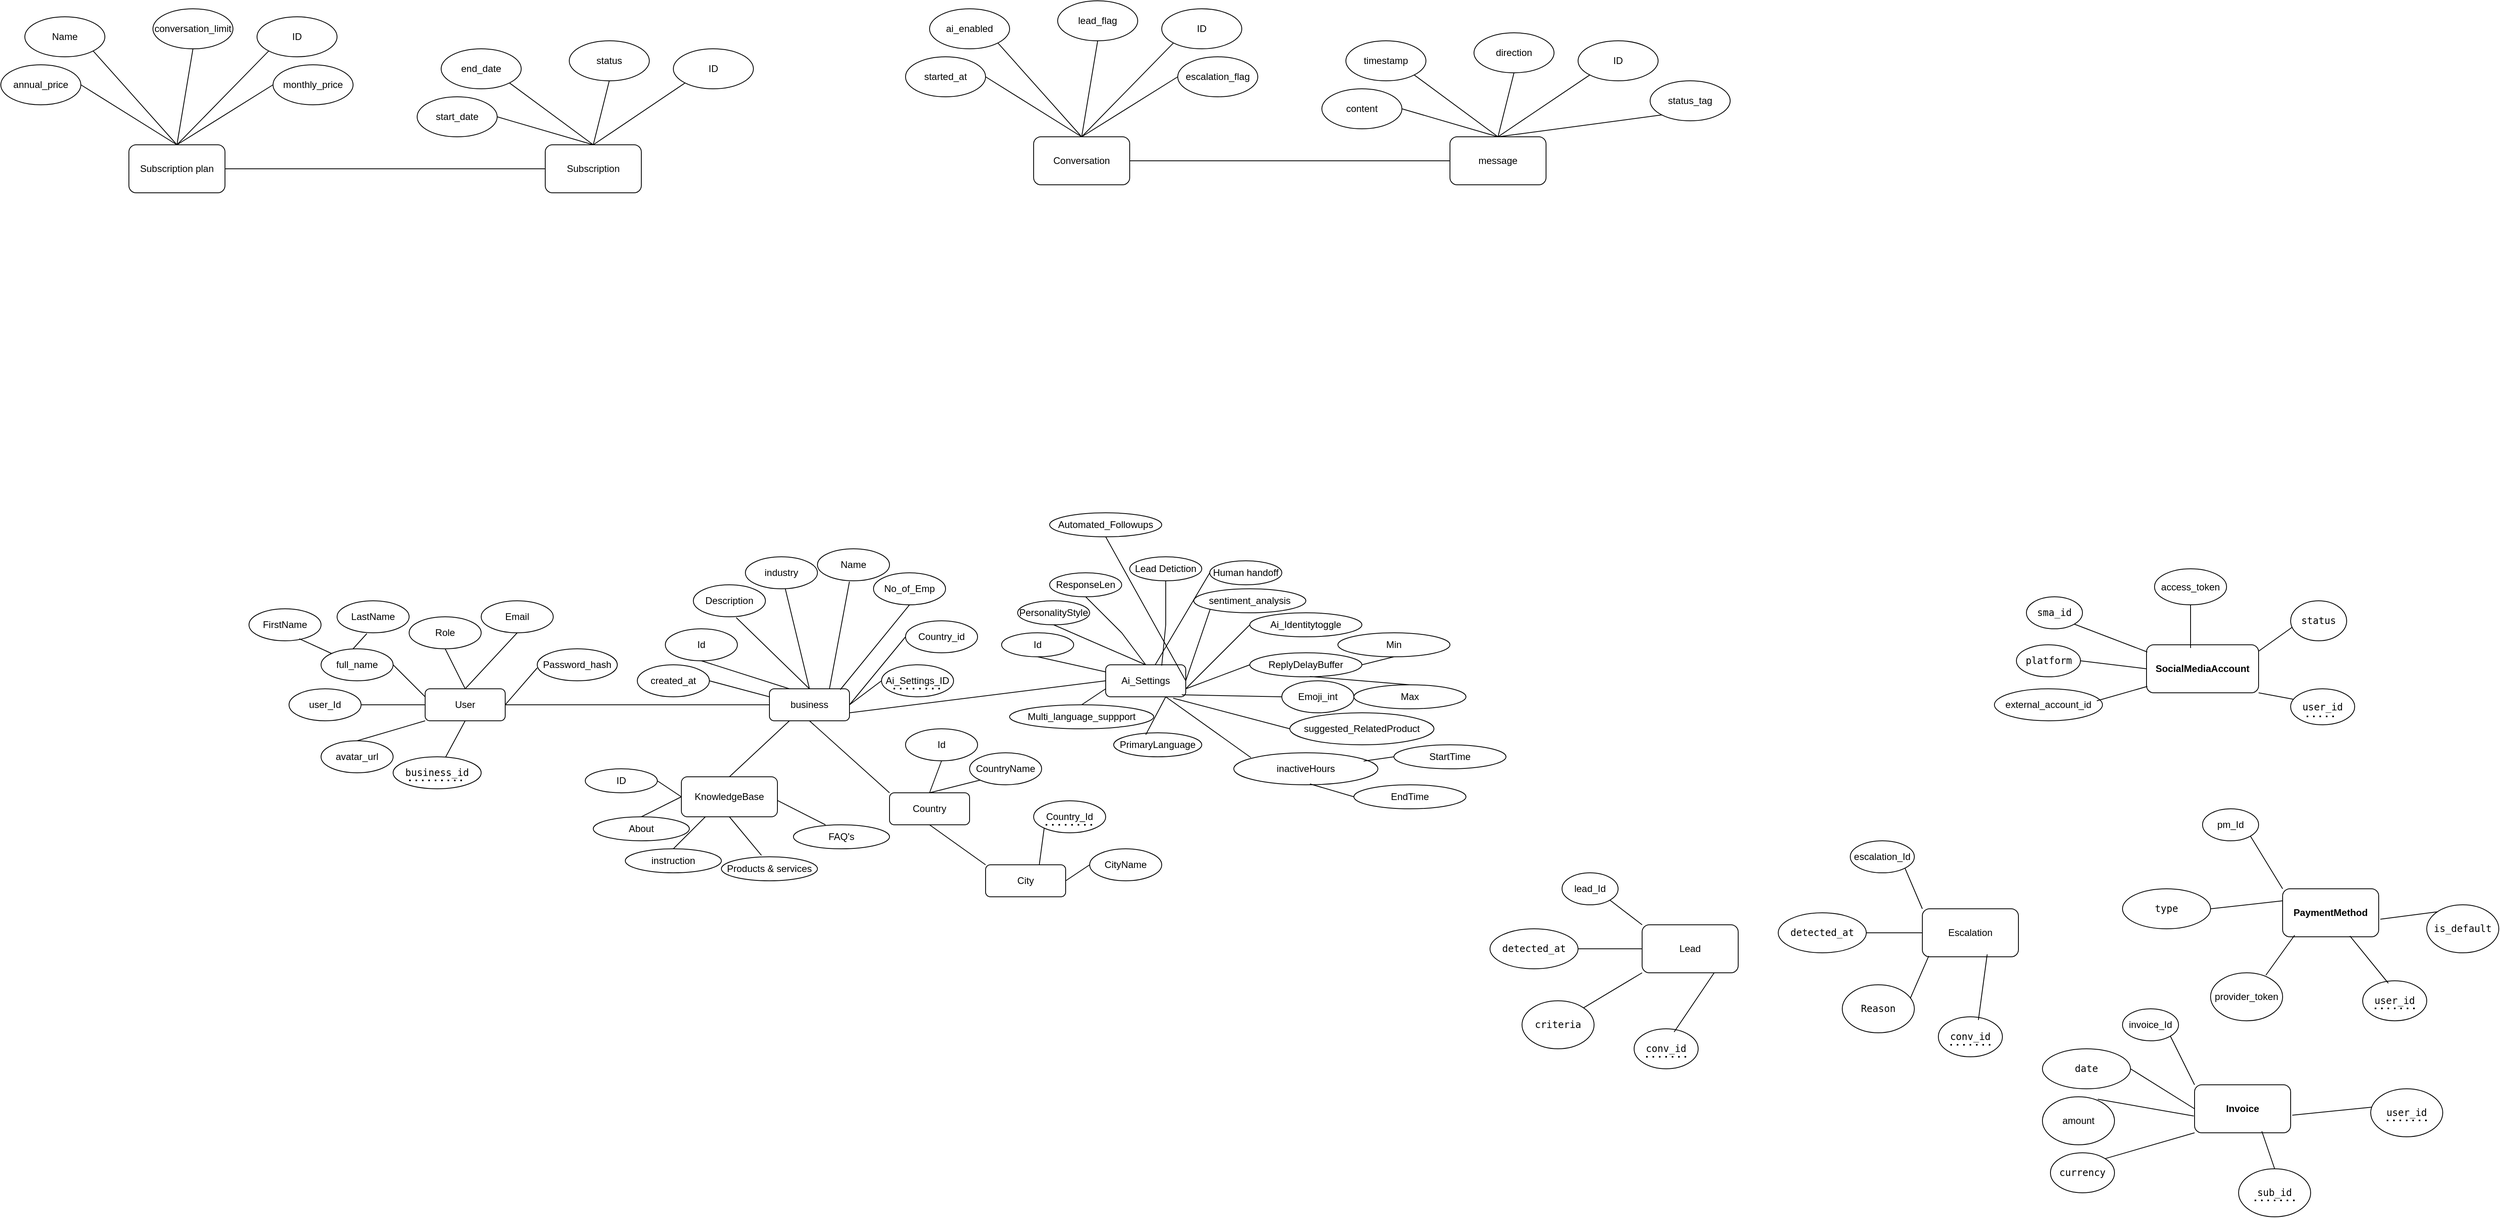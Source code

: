 <mxfile version="27.0.9">
  <diagram name="Page-1" id="7kLVpAbd8zGLOFVyjyV9">
    <mxGraphModel dx="1841" dy="2070" grid="1" gridSize="10" guides="1" tooltips="1" connect="1" arrows="1" fold="1" page="1" pageScale="1" pageWidth="850" pageHeight="1100" math="0" shadow="0">
      <root>
        <mxCell id="0" />
        <mxCell id="1" parent="0" />
        <mxCell id="YbHBjPPML3G3iV3Cdc88-1" value="full_name" style="ellipse;whiteSpace=wrap;html=1;" parent="1" vertex="1">
          <mxGeometry x="-360" y="180" width="90" height="40" as="geometry" />
        </mxCell>
        <mxCell id="YbHBjPPML3G3iV3Cdc88-3" value="User" style="rounded=1;whiteSpace=wrap;html=1;" parent="1" vertex="1">
          <mxGeometry x="-230" y="230" width="100" height="40" as="geometry" />
        </mxCell>
        <mxCell id="YbHBjPPML3G3iV3Cdc88-5" value="LastName" style="ellipse;whiteSpace=wrap;html=1;" parent="1" vertex="1">
          <mxGeometry x="-340" y="120" width="90" height="40" as="geometry" />
        </mxCell>
        <mxCell id="YbHBjPPML3G3iV3Cdc88-6" value="FirstName" style="ellipse;whiteSpace=wrap;html=1;" parent="1" vertex="1">
          <mxGeometry x="-450" y="130" width="90" height="40" as="geometry" />
        </mxCell>
        <mxCell id="YbHBjPPML3G3iV3Cdc88-8" value="" style="endArrow=none;html=1;rounded=0;entryX=0;entryY=0;entryDx=0;entryDy=0;exitX=0.698;exitY=0.936;exitDx=0;exitDy=0;exitPerimeter=0;" parent="1" source="YbHBjPPML3G3iV3Cdc88-6" target="YbHBjPPML3G3iV3Cdc88-1" edge="1">
          <mxGeometry width="50" height="50" relative="1" as="geometry">
            <mxPoint x="-410" y="220" as="sourcePoint" />
            <mxPoint x="-360" y="170" as="targetPoint" />
          </mxGeometry>
        </mxCell>
        <mxCell id="YbHBjPPML3G3iV3Cdc88-10" value="" style="endArrow=none;html=1;rounded=0;exitX=0.413;exitY=1.025;exitDx=0;exitDy=0;exitPerimeter=0;" parent="1" source="YbHBjPPML3G3iV3Cdc88-5" edge="1">
          <mxGeometry width="50" height="50" relative="1" as="geometry">
            <mxPoint x="-377" y="177" as="sourcePoint" />
            <mxPoint x="-320" y="180" as="targetPoint" />
          </mxGeometry>
        </mxCell>
        <mxCell id="YbHBjPPML3G3iV3Cdc88-11" value="" style="endArrow=none;html=1;rounded=0;entryX=0;entryY=0.25;entryDx=0;entryDy=0;exitX=1;exitY=0.5;exitDx=0;exitDy=0;" parent="1" source="YbHBjPPML3G3iV3Cdc88-1" target="YbHBjPPML3G3iV3Cdc88-3" edge="1">
          <mxGeometry width="50" height="50" relative="1" as="geometry">
            <mxPoint x="-280" y="260" as="sourcePoint" />
            <mxPoint x="-230" y="210" as="targetPoint" />
            <Array as="points">
              <mxPoint x="-250" y="220" />
            </Array>
          </mxGeometry>
        </mxCell>
        <mxCell id="YbHBjPPML3G3iV3Cdc88-12" value="Role" style="ellipse;whiteSpace=wrap;html=1;" parent="1" vertex="1">
          <mxGeometry x="-250" y="140" width="90" height="40" as="geometry" />
        </mxCell>
        <mxCell id="YbHBjPPML3G3iV3Cdc88-13" value="" style="endArrow=none;html=1;rounded=0;entryX=0.5;entryY=0;entryDx=0;entryDy=0;exitX=0.5;exitY=1;exitDx=0;exitDy=0;" parent="1" source="YbHBjPPML3G3iV3Cdc88-12" target="YbHBjPPML3G3iV3Cdc88-3" edge="1">
          <mxGeometry width="50" height="50" relative="1" as="geometry">
            <mxPoint x="-200" y="190" as="sourcePoint" />
            <mxPoint x="-160" y="230" as="targetPoint" />
            <Array as="points" />
          </mxGeometry>
        </mxCell>
        <mxCell id="YbHBjPPML3G3iV3Cdc88-14" value="user_Id" style="ellipse;whiteSpace=wrap;html=1;" parent="1" vertex="1">
          <mxGeometry x="-400" y="230" width="90" height="40" as="geometry" />
        </mxCell>
        <mxCell id="YbHBjPPML3G3iV3Cdc88-15" value="" style="endArrow=none;html=1;rounded=0;entryX=0;entryY=0.5;entryDx=0;entryDy=0;exitX=1;exitY=0.5;exitDx=0;exitDy=0;" parent="1" source="YbHBjPPML3G3iV3Cdc88-14" target="YbHBjPPML3G3iV3Cdc88-3" edge="1">
          <mxGeometry width="50" height="50" relative="1" as="geometry">
            <mxPoint x="-140" y="340" as="sourcePoint" />
            <mxPoint x="-90" y="290" as="targetPoint" />
          </mxGeometry>
        </mxCell>
        <mxCell id="YbHBjPPML3G3iV3Cdc88-16" value="Email" style="ellipse;whiteSpace=wrap;html=1;" parent="1" vertex="1">
          <mxGeometry x="-160" y="120" width="90" height="40" as="geometry" />
        </mxCell>
        <mxCell id="YbHBjPPML3G3iV3Cdc88-17" value="" style="endArrow=none;html=1;rounded=0;entryX=0.5;entryY=1;entryDx=0;entryDy=0;exitX=0.5;exitY=0;exitDx=0;exitDy=0;" parent="1" source="YbHBjPPML3G3iV3Cdc88-3" target="YbHBjPPML3G3iV3Cdc88-16" edge="1">
          <mxGeometry width="50" height="50" relative="1" as="geometry">
            <mxPoint x="-140" y="340" as="sourcePoint" />
            <mxPoint x="-90" y="290" as="targetPoint" />
          </mxGeometry>
        </mxCell>
        <mxCell id="YbHBjPPML3G3iV3Cdc88-18" value="Password_hash" style="ellipse;whiteSpace=wrap;html=1;" parent="1" vertex="1">
          <mxGeometry x="-90" y="180" width="100" height="40" as="geometry" />
        </mxCell>
        <mxCell id="YbHBjPPML3G3iV3Cdc88-19" value="" style="endArrow=none;html=1;rounded=0;entryX=0;entryY=0.597;entryDx=0;entryDy=0;entryPerimeter=0;exitX=1;exitY=0.5;exitDx=0;exitDy=0;" parent="1" source="YbHBjPPML3G3iV3Cdc88-3" target="YbHBjPPML3G3iV3Cdc88-18" edge="1">
          <mxGeometry width="50" height="50" relative="1" as="geometry">
            <mxPoint x="-140" y="340" as="sourcePoint" />
            <mxPoint x="-90" y="290" as="targetPoint" />
          </mxGeometry>
        </mxCell>
        <mxCell id="YbHBjPPML3G3iV3Cdc88-26" value="business" style="rounded=1;whiteSpace=wrap;html=1;" parent="1" vertex="1">
          <mxGeometry x="200" y="230" width="100" height="40" as="geometry" />
        </mxCell>
        <mxCell id="YbHBjPPML3G3iV3Cdc88-27" value="Id" style="ellipse;whiteSpace=wrap;html=1;" parent="1" vertex="1">
          <mxGeometry x="70" y="155" width="90" height="40" as="geometry" />
        </mxCell>
        <mxCell id="YbHBjPPML3G3iV3Cdc88-28" value="" style="endArrow=none;html=1;rounded=0;entryX=0.25;entryY=0;entryDx=0;entryDy=0;exitX=0.5;exitY=1;exitDx=0;exitDy=0;" parent="1" source="YbHBjPPML3G3iV3Cdc88-27" target="YbHBjPPML3G3iV3Cdc88-26" edge="1">
          <mxGeometry width="50" height="50" relative="1" as="geometry">
            <mxPoint x="210" y="189.43" as="sourcePoint" />
            <mxPoint x="290" y="189.43" as="targetPoint" />
          </mxGeometry>
        </mxCell>
        <mxCell id="YbHBjPPML3G3iV3Cdc88-29" value="Name" style="ellipse;whiteSpace=wrap;html=1;" parent="1" vertex="1">
          <mxGeometry x="260" y="55" width="90" height="40" as="geometry" />
        </mxCell>
        <mxCell id="YbHBjPPML3G3iV3Cdc88-30" value="" style="endArrow=none;html=1;rounded=0;entryX=0.444;entryY=1.025;entryDx=0;entryDy=0;entryPerimeter=0;exitX=0.75;exitY=0;exitDx=0;exitDy=0;" parent="1" source="YbHBjPPML3G3iV3Cdc88-26" target="YbHBjPPML3G3iV3Cdc88-29" edge="1">
          <mxGeometry width="50" height="50" relative="1" as="geometry">
            <mxPoint x="120" y="410" as="sourcePoint" />
            <mxPoint x="170" y="360" as="targetPoint" />
          </mxGeometry>
        </mxCell>
        <mxCell id="YbHBjPPML3G3iV3Cdc88-31" value="&lt;code data-end=&quot;435&quot; data-start=&quot;422&quot;&gt;business_id&lt;/code&gt;" style="ellipse;whiteSpace=wrap;html=1;" parent="1" vertex="1">
          <mxGeometry x="-270" y="315" width="110" height="40" as="geometry" />
        </mxCell>
        <mxCell id="YbHBjPPML3G3iV3Cdc88-32" value="" style="endArrow=none;html=1;rounded=0;exitX=0.5;exitY=1;exitDx=0;exitDy=0;" parent="1" source="YbHBjPPML3G3iV3Cdc88-3" target="YbHBjPPML3G3iV3Cdc88-31" edge="1">
          <mxGeometry width="50" height="50" relative="1" as="geometry">
            <mxPoint x="130" y="400" as="sourcePoint" />
            <mxPoint x="180" y="350" as="targetPoint" />
          </mxGeometry>
        </mxCell>
        <mxCell id="YbHBjPPML3G3iV3Cdc88-34" value="" style="endArrow=none;html=1;rounded=0;entryX=1;entryY=0.5;entryDx=0;entryDy=0;" parent="1" target="YbHBjPPML3G3iV3Cdc88-3" edge="1">
          <mxGeometry width="50" height="50" relative="1" as="geometry">
            <mxPoint x="200" y="250" as="sourcePoint" />
            <mxPoint x="180" y="350" as="targetPoint" />
          </mxGeometry>
        </mxCell>
        <mxCell id="YbHBjPPML3G3iV3Cdc88-35" value="Id" style="ellipse;whiteSpace=wrap;html=1;" parent="1" vertex="1">
          <mxGeometry x="370" y="280" width="90" height="40" as="geometry" />
        </mxCell>
        <mxCell id="YbHBjPPML3G3iV3Cdc88-36" value="Country_Id" style="ellipse;whiteSpace=wrap;html=1;" parent="1" vertex="1">
          <mxGeometry x="530" y="370" width="90" height="40" as="geometry" />
        </mxCell>
        <mxCell id="YbHBjPPML3G3iV3Cdc88-37" value="" style="endArrow=none;html=1;rounded=0;entryX=0.5;entryY=1;entryDx=0;entryDy=0;exitX=0.5;exitY=0;exitDx=0;exitDy=0;" parent="1" source="YbHBjPPML3G3iV3Cdc88-38" target="YbHBjPPML3G3iV3Cdc88-35" edge="1">
          <mxGeometry width="50" height="50" relative="1" as="geometry">
            <mxPoint x="220" y="330" as="sourcePoint" />
            <mxPoint x="270" y="280" as="targetPoint" />
          </mxGeometry>
        </mxCell>
        <mxCell id="YbHBjPPML3G3iV3Cdc88-38" value="Country" style="rounded=1;whiteSpace=wrap;html=1;" parent="1" vertex="1">
          <mxGeometry x="350" y="360" width="100" height="40" as="geometry" />
        </mxCell>
        <mxCell id="YbHBjPPML3G3iV3Cdc88-39" value="City" style="rounded=1;whiteSpace=wrap;html=1;" parent="1" vertex="1">
          <mxGeometry x="470" y="450" width="100" height="40" as="geometry" />
        </mxCell>
        <mxCell id="YbHBjPPML3G3iV3Cdc88-41" value="" style="endArrow=none;html=1;rounded=0;entryX=0;entryY=1;entryDx=0;entryDy=0;exitX=0.671;exitY=-0.01;exitDx=0;exitDy=0;exitPerimeter=0;" parent="1" source="YbHBjPPML3G3iV3Cdc88-39" target="YbHBjPPML3G3iV3Cdc88-36" edge="1">
          <mxGeometry width="50" height="50" relative="1" as="geometry">
            <mxPoint x="427" y="378" as="sourcePoint" />
            <mxPoint x="435" y="350" as="targetPoint" />
          </mxGeometry>
        </mxCell>
        <mxCell id="YbHBjPPML3G3iV3Cdc88-44" value="" style="endArrow=none;dashed=1;html=1;dashPattern=1 3;strokeWidth=2;rounded=0;" parent="1" edge="1">
          <mxGeometry width="50" height="50" relative="1" as="geometry">
            <mxPoint x="545" y="400" as="sourcePoint" />
            <mxPoint x="605" y="400" as="targetPoint" />
            <Array as="points">
              <mxPoint x="575" y="400" />
            </Array>
          </mxGeometry>
        </mxCell>
        <mxCell id="YbHBjPPML3G3iV3Cdc88-46" value="" style="endArrow=none;html=1;rounded=0;entryX=0;entryY=0.5;entryDx=0;entryDy=0;exitX=1;exitY=0.5;exitDx=0;exitDy=0;" parent="1" source="YbHBjPPML3G3iV3Cdc88-26" target="YbHBjPPML3G3iV3Cdc88-45" edge="1">
          <mxGeometry width="50" height="50" relative="1" as="geometry">
            <mxPoint x="110" y="370" as="sourcePoint" />
            <mxPoint x="160" y="320" as="targetPoint" />
          </mxGeometry>
        </mxCell>
        <mxCell id="YbHBjPPML3G3iV3Cdc88-47" value="" style="endArrow=none;dashed=1;html=1;dashPattern=1 3;strokeWidth=2;rounded=0;" parent="1" edge="1" source="YbHBjPPML3G3iV3Cdc88-45">
          <mxGeometry width="50" height="50" relative="1" as="geometry">
            <mxPoint x="380" y="170" as="sourcePoint" />
            <mxPoint x="440" y="170" as="targetPoint" />
            <Array as="points">
              <mxPoint x="410" y="170" />
            </Array>
          </mxGeometry>
        </mxCell>
        <mxCell id="YbHBjPPML3G3iV3Cdc88-48" value="CityName" style="ellipse;whiteSpace=wrap;html=1;" parent="1" vertex="1">
          <mxGeometry x="600" y="430" width="90" height="40" as="geometry" />
        </mxCell>
        <mxCell id="YbHBjPPML3G3iV3Cdc88-49" value="" style="endArrow=none;html=1;rounded=0;entryX=0;entryY=0.5;entryDx=0;entryDy=0;exitX=1;exitY=0.5;exitDx=0;exitDy=0;" parent="1" source="YbHBjPPML3G3iV3Cdc88-39" target="YbHBjPPML3G3iV3Cdc88-48" edge="1">
          <mxGeometry width="50" height="50" relative="1" as="geometry">
            <mxPoint x="110" y="370" as="sourcePoint" />
            <mxPoint x="160" y="320" as="targetPoint" />
          </mxGeometry>
        </mxCell>
        <mxCell id="YbHBjPPML3G3iV3Cdc88-50" value="" style="endArrow=none;html=1;rounded=0;entryX=0.5;entryY=1;entryDx=0;entryDy=0;exitX=0;exitY=0;exitDx=0;exitDy=0;" parent="1" source="YbHBjPPML3G3iV3Cdc88-39" target="YbHBjPPML3G3iV3Cdc88-38" edge="1">
          <mxGeometry width="50" height="50" relative="1" as="geometry">
            <mxPoint x="110" y="370" as="sourcePoint" />
            <mxPoint x="160" y="320" as="targetPoint" />
          </mxGeometry>
        </mxCell>
        <mxCell id="YbHBjPPML3G3iV3Cdc88-51" value="" style="endArrow=none;html=1;rounded=0;entryX=0.5;entryY=1;entryDx=0;entryDy=0;exitX=0;exitY=0;exitDx=0;exitDy=0;" parent="1" source="YbHBjPPML3G3iV3Cdc88-38" target="YbHBjPPML3G3iV3Cdc88-26" edge="1">
          <mxGeometry width="50" height="50" relative="1" as="geometry">
            <mxPoint x="110" y="370" as="sourcePoint" />
            <mxPoint x="160" y="320" as="targetPoint" />
          </mxGeometry>
        </mxCell>
        <mxCell id="YbHBjPPML3G3iV3Cdc88-52" value="CountryName" style="ellipse;whiteSpace=wrap;html=1;" parent="1" vertex="1">
          <mxGeometry x="450" y="310" width="90" height="40" as="geometry" />
        </mxCell>
        <mxCell id="YbHBjPPML3G3iV3Cdc88-53" value="" style="endArrow=none;html=1;rounded=0;entryX=0;entryY=1;entryDx=0;entryDy=0;exitX=0.5;exitY=0;exitDx=0;exitDy=0;" parent="1" source="YbHBjPPML3G3iV3Cdc88-38" target="YbHBjPPML3G3iV3Cdc88-52" edge="1">
          <mxGeometry width="50" height="50" relative="1" as="geometry">
            <mxPoint x="100" y="390" as="sourcePoint" />
            <mxPoint x="150" y="340" as="targetPoint" />
          </mxGeometry>
        </mxCell>
        <mxCell id="YbHBjPPML3G3iV3Cdc88-55" value="No_of_Emp" style="ellipse;whiteSpace=wrap;html=1;" parent="1" vertex="1">
          <mxGeometry x="330" y="85" width="90" height="40" as="geometry" />
        </mxCell>
        <mxCell id="YbHBjPPML3G3iV3Cdc88-56" value="" style="endArrow=none;html=1;rounded=0;entryX=0.5;entryY=1;entryDx=0;entryDy=0;exitX=0.886;exitY=0.025;exitDx=0;exitDy=0;exitPerimeter=0;" parent="1" source="YbHBjPPML3G3iV3Cdc88-26" target="YbHBjPPML3G3iV3Cdc88-55" edge="1">
          <mxGeometry width="50" height="50" relative="1" as="geometry">
            <mxPoint x="100" y="380" as="sourcePoint" />
            <mxPoint x="150" y="330" as="targetPoint" />
          </mxGeometry>
        </mxCell>
        <mxCell id="YbHBjPPML3G3iV3Cdc88-57" value="Description" style="ellipse;whiteSpace=wrap;html=1;" parent="1" vertex="1">
          <mxGeometry x="105" y="100" width="90" height="40" as="geometry" />
        </mxCell>
        <mxCell id="YbHBjPPML3G3iV3Cdc88-58" value="" style="endArrow=none;html=1;rounded=0;entryX=0.595;entryY=1.025;entryDx=0;entryDy=0;entryPerimeter=0;" parent="1" target="YbHBjPPML3G3iV3Cdc88-57" edge="1">
          <mxGeometry width="50" height="50" relative="1" as="geometry">
            <mxPoint x="250" y="230" as="sourcePoint" />
            <mxPoint x="300" y="171" as="targetPoint" />
          </mxGeometry>
        </mxCell>
        <mxCell id="YbHBjPPML3G3iV3Cdc88-59" value="Ai_Settings" style="rounded=1;whiteSpace=wrap;html=1;" parent="1" vertex="1">
          <mxGeometry x="620" y="200" width="100" height="40" as="geometry" />
        </mxCell>
        <mxCell id="YbHBjPPML3G3iV3Cdc88-60" value="" style="endArrow=none;html=1;rounded=0;entryX=1;entryY=0.75;entryDx=0;entryDy=0;exitX=0;exitY=0.5;exitDx=0;exitDy=0;" parent="1" source="YbHBjPPML3G3iV3Cdc88-59" target="YbHBjPPML3G3iV3Cdc88-26" edge="1">
          <mxGeometry width="50" height="50" relative="1" as="geometry">
            <mxPoint x="360" y="370" as="sourcePoint" />
            <mxPoint x="260" y="280" as="targetPoint" />
          </mxGeometry>
        </mxCell>
        <mxCell id="YbHBjPPML3G3iV3Cdc88-61" value="Id" style="ellipse;whiteSpace=wrap;html=1;" parent="1" vertex="1">
          <mxGeometry x="490" y="160" width="90" height="30" as="geometry" />
        </mxCell>
        <mxCell id="YbHBjPPML3G3iV3Cdc88-62" value="PersonalityStyle" style="ellipse;whiteSpace=wrap;html=1;" parent="1" vertex="1">
          <mxGeometry x="510" y="120" width="90" height="30" as="geometry" />
        </mxCell>
        <mxCell id="YbHBjPPML3G3iV3Cdc88-63" value="Ai_Settings_ID" style="ellipse;whiteSpace=wrap;html=1;" parent="1" vertex="1">
          <mxGeometry x="340" y="200" width="90" height="40" as="geometry" />
        </mxCell>
        <mxCell id="YbHBjPPML3G3iV3Cdc88-64" value="" style="endArrow=none;dashed=1;html=1;dashPattern=1 3;strokeWidth=2;rounded=0;" parent="1" edge="1">
          <mxGeometry width="50" height="50" relative="1" as="geometry">
            <mxPoint x="355" y="229.71" as="sourcePoint" />
            <mxPoint x="415" y="229.71" as="targetPoint" />
            <Array as="points">
              <mxPoint x="385" y="229.71" />
            </Array>
          </mxGeometry>
        </mxCell>
        <mxCell id="YbHBjPPML3G3iV3Cdc88-65" value="" style="endArrow=none;html=1;rounded=0;entryX=0;entryY=0.5;entryDx=0;entryDy=0;exitX=1;exitY=0.5;exitDx=0;exitDy=0;" parent="1" source="YbHBjPPML3G3iV3Cdc88-26" target="YbHBjPPML3G3iV3Cdc88-63" edge="1">
          <mxGeometry width="50" height="50" relative="1" as="geometry">
            <mxPoint x="420" y="320" as="sourcePoint" />
            <mxPoint x="470" y="270" as="targetPoint" />
          </mxGeometry>
        </mxCell>
        <mxCell id="YbHBjPPML3G3iV3Cdc88-66" value="ResponseLen" style="ellipse;whiteSpace=wrap;html=1;" parent="1" vertex="1">
          <mxGeometry x="550" y="85" width="90" height="30" as="geometry" />
        </mxCell>
        <mxCell id="YbHBjPPML3G3iV3Cdc88-67" value="PrimaryLanguage" style="ellipse;whiteSpace=wrap;html=1;" parent="1" vertex="1">
          <mxGeometry x="630" y="285" width="110" height="30" as="geometry" />
        </mxCell>
        <mxCell id="YbHBjPPML3G3iV3Cdc88-68" value="Multi_language_suppport" style="ellipse;whiteSpace=wrap;html=1;" parent="1" vertex="1">
          <mxGeometry x="500" y="250" width="180" height="30" as="geometry" />
        </mxCell>
        <mxCell id="YbHBjPPML3G3iV3Cdc88-69" value="" style="endArrow=none;html=1;rounded=0;entryX=0.5;entryY=1;entryDx=0;entryDy=0;" parent="1" source="YbHBjPPML3G3iV3Cdc88-59" target="YbHBjPPML3G3iV3Cdc88-61" edge="1">
          <mxGeometry width="50" height="50" relative="1" as="geometry">
            <mxPoint x="420" y="320" as="sourcePoint" />
            <mxPoint x="470" y="270" as="targetPoint" />
          </mxGeometry>
        </mxCell>
        <mxCell id="YbHBjPPML3G3iV3Cdc88-70" value="" style="endArrow=none;html=1;rounded=0;entryX=0.5;entryY=1;entryDx=0;entryDy=0;exitX=0.5;exitY=0;exitDx=0;exitDy=0;" parent="1" source="YbHBjPPML3G3iV3Cdc88-59" target="YbHBjPPML3G3iV3Cdc88-62" edge="1">
          <mxGeometry width="50" height="50" relative="1" as="geometry">
            <mxPoint x="667" y="210" as="sourcePoint" />
            <mxPoint x="645" y="175" as="targetPoint" />
          </mxGeometry>
        </mxCell>
        <mxCell id="YbHBjPPML3G3iV3Cdc88-71" value="" style="endArrow=none;html=1;rounded=0;entryX=0.5;entryY=1;entryDx=0;entryDy=0;" parent="1" target="YbHBjPPML3G3iV3Cdc88-66" edge="1">
          <mxGeometry width="50" height="50" relative="1" as="geometry">
            <mxPoint x="670" y="200" as="sourcePoint" />
            <mxPoint x="655" y="185" as="targetPoint" />
            <Array as="points">
              <mxPoint x="640" y="160" />
            </Array>
          </mxGeometry>
        </mxCell>
        <mxCell id="YbHBjPPML3G3iV3Cdc88-72" value="" style="endArrow=none;html=1;rounded=0;entryX=0.75;entryY=1;entryDx=0;entryDy=0;exitX=0.364;exitY=0.081;exitDx=0;exitDy=0;exitPerimeter=0;" parent="1" source="YbHBjPPML3G3iV3Cdc88-67" target="YbHBjPPML3G3iV3Cdc88-59" edge="1">
          <mxGeometry width="50" height="50" relative="1" as="geometry">
            <mxPoint x="687" y="230" as="sourcePoint" />
            <mxPoint x="665" y="195" as="targetPoint" />
          </mxGeometry>
        </mxCell>
        <mxCell id="YbHBjPPML3G3iV3Cdc88-73" value="" style="endArrow=none;html=1;rounded=0;entryX=0;entryY=0.75;entryDx=0;entryDy=0;exitX=0.5;exitY=0;exitDx=0;exitDy=0;" parent="1" source="YbHBjPPML3G3iV3Cdc88-68" target="YbHBjPPML3G3iV3Cdc88-59" edge="1">
          <mxGeometry width="50" height="50" relative="1" as="geometry">
            <mxPoint x="697" y="240" as="sourcePoint" />
            <mxPoint x="675" y="205" as="targetPoint" />
          </mxGeometry>
        </mxCell>
        <mxCell id="YbHBjPPML3G3iV3Cdc88-75" value="Lead Detiction" style="ellipse;whiteSpace=wrap;html=1;" parent="1" vertex="1">
          <mxGeometry x="650" y="65" width="90" height="30" as="geometry" />
        </mxCell>
        <mxCell id="YbHBjPPML3G3iV3Cdc88-76" value="Human handoff" style="ellipse;whiteSpace=wrap;html=1;" parent="1" vertex="1">
          <mxGeometry x="750" y="70" width="90" height="30" as="geometry" />
        </mxCell>
        <mxCell id="YbHBjPPML3G3iV3Cdc88-77" value="sentiment_analysis" style="ellipse;whiteSpace=wrap;html=1;" parent="1" vertex="1">
          <mxGeometry x="730" y="105" width="140" height="30" as="geometry" />
        </mxCell>
        <mxCell id="YbHBjPPML3G3iV3Cdc88-78" value="Automated_Followups" style="ellipse;whiteSpace=wrap;html=1;" parent="1" vertex="1">
          <mxGeometry x="550" y="10" width="140" height="30" as="geometry" />
        </mxCell>
        <mxCell id="YbHBjPPML3G3iV3Cdc88-79" value="" style="endArrow=none;html=1;rounded=0;entryX=0.5;entryY=1;entryDx=0;entryDy=0;exitX=0.7;exitY=0.025;exitDx=0;exitDy=0;exitPerimeter=0;" parent="1" source="YbHBjPPML3G3iV3Cdc88-59" target="YbHBjPPML3G3iV3Cdc88-75" edge="1">
          <mxGeometry width="50" height="50" relative="1" as="geometry">
            <mxPoint x="680" y="210" as="sourcePoint" />
            <mxPoint x="665" y="115" as="targetPoint" />
            <Array as="points">
              <mxPoint x="695" y="150" />
            </Array>
          </mxGeometry>
        </mxCell>
        <mxCell id="YbHBjPPML3G3iV3Cdc88-84" value="" style="endArrow=none;html=1;rounded=0;entryX=1;entryY=0.5;entryDx=0;entryDy=0;exitX=0.5;exitY=1;exitDx=0;exitDy=0;" parent="1" source="YbHBjPPML3G3iV3Cdc88-78" target="YbHBjPPML3G3iV3Cdc88-59" edge="1">
          <mxGeometry width="50" height="50" relative="1" as="geometry">
            <mxPoint x="680" y="210" as="sourcePoint" />
            <mxPoint x="615" y="145" as="targetPoint" />
          </mxGeometry>
        </mxCell>
        <mxCell id="YbHBjPPML3G3iV3Cdc88-85" value="" style="endArrow=none;html=1;rounded=0;entryX=0;entryY=1;entryDx=0;entryDy=0;" parent="1" target="YbHBjPPML3G3iV3Cdc88-77" edge="1">
          <mxGeometry width="50" height="50" relative="1" as="geometry">
            <mxPoint x="720" y="220" as="sourcePoint" />
            <mxPoint x="625" y="155" as="targetPoint" />
          </mxGeometry>
        </mxCell>
        <mxCell id="YbHBjPPML3G3iV3Cdc88-86" value="" style="endArrow=none;html=1;rounded=0;entryX=0;entryY=0.5;entryDx=0;entryDy=0;" parent="1" source="YbHBjPPML3G3iV3Cdc88-59" target="YbHBjPPML3G3iV3Cdc88-76" edge="1">
          <mxGeometry width="50" height="50" relative="1" as="geometry">
            <mxPoint x="700" y="230" as="sourcePoint" />
            <mxPoint x="635" y="165" as="targetPoint" />
          </mxGeometry>
        </mxCell>
        <mxCell id="YbHBjPPML3G3iV3Cdc88-87" value="Ai_Identitytoggle" style="ellipse;whiteSpace=wrap;html=1;" parent="1" vertex="1">
          <mxGeometry x="800" y="135" width="140" height="30" as="geometry" />
        </mxCell>
        <mxCell id="YbHBjPPML3G3iV3Cdc88-88" value="" style="endArrow=none;html=1;rounded=0;entryX=1;entryY=0.75;entryDx=0;entryDy=0;exitX=0;exitY=0.5;exitDx=0;exitDy=0;" parent="1" source="YbHBjPPML3G3iV3Cdc88-87" target="YbHBjPPML3G3iV3Cdc88-59" edge="1">
          <mxGeometry width="50" height="50" relative="1" as="geometry">
            <mxPoint x="800" y="225" as="sourcePoint" />
            <mxPoint x="730" y="230" as="targetPoint" />
          </mxGeometry>
        </mxCell>
        <mxCell id="YbHBjPPML3G3iV3Cdc88-89" value="ReplyDelayBuffer" style="ellipse;whiteSpace=wrap;html=1;" parent="1" vertex="1">
          <mxGeometry x="800" y="185" width="140" height="30" as="geometry" />
        </mxCell>
        <mxCell id="YbHBjPPML3G3iV3Cdc88-90" value="Max" style="ellipse;whiteSpace=wrap;html=1;" parent="1" vertex="1">
          <mxGeometry x="930" y="225" width="140" height="30" as="geometry" />
        </mxCell>
        <mxCell id="YbHBjPPML3G3iV3Cdc88-91" value="Min" style="ellipse;whiteSpace=wrap;html=1;" parent="1" vertex="1">
          <mxGeometry x="910" y="160" width="140" height="30" as="geometry" />
        </mxCell>
        <mxCell id="YbHBjPPML3G3iV3Cdc88-92" value="" style="endArrow=none;html=1;rounded=0;exitX=0;exitY=0.5;exitDx=0;exitDy=0;entryX=1;entryY=0.75;entryDx=0;entryDy=0;" parent="1" source="YbHBjPPML3G3iV3Cdc88-89" target="YbHBjPPML3G3iV3Cdc88-59" edge="1">
          <mxGeometry width="50" height="50" relative="1" as="geometry">
            <mxPoint x="810" y="215" as="sourcePoint" />
            <mxPoint x="860" y="165" as="targetPoint" />
          </mxGeometry>
        </mxCell>
        <mxCell id="YbHBjPPML3G3iV3Cdc88-93" value="" style="endArrow=none;html=1;rounded=0;entryX=0.5;entryY=0;entryDx=0;entryDy=0;exitX=0.536;exitY=0.986;exitDx=0;exitDy=0;exitPerimeter=0;" parent="1" source="YbHBjPPML3G3iV3Cdc88-89" target="YbHBjPPML3G3iV3Cdc88-90" edge="1">
          <mxGeometry width="50" height="50" relative="1" as="geometry">
            <mxPoint x="800" y="280" as="sourcePoint" />
            <mxPoint x="850" y="230" as="targetPoint" />
          </mxGeometry>
        </mxCell>
        <mxCell id="YbHBjPPML3G3iV3Cdc88-94" value="" style="endArrow=none;html=1;rounded=0;exitX=1;exitY=0.5;exitDx=0;exitDy=0;" parent="1" source="YbHBjPPML3G3iV3Cdc88-89" edge="1">
          <mxGeometry width="50" height="50" relative="1" as="geometry">
            <mxPoint x="930" y="240" as="sourcePoint" />
            <mxPoint x="980" y="190" as="targetPoint" />
          </mxGeometry>
        </mxCell>
        <mxCell id="YbHBjPPML3G3iV3Cdc88-95" value="Emoji_int" style="ellipse;whiteSpace=wrap;html=1;" parent="1" vertex="1">
          <mxGeometry x="840" y="220" width="90" height="40" as="geometry" />
        </mxCell>
        <mxCell id="YbHBjPPML3G3iV3Cdc88-96" value="" style="endArrow=none;html=1;rounded=0;entryX=0;entryY=0.5;entryDx=0;entryDy=0;exitX=0.536;exitY=0.986;exitDx=0;exitDy=0;exitPerimeter=0;" parent="1" target="YbHBjPPML3G3iV3Cdc88-95" edge="1">
          <mxGeometry width="50" height="50" relative="1" as="geometry">
            <mxPoint x="715" y="237.5" as="sourcePoint" />
            <mxPoint x="820" y="252.5" as="targetPoint" />
          </mxGeometry>
        </mxCell>
        <mxCell id="YbHBjPPML3G3iV3Cdc88-97" value="suggested_RelatedProduct" style="ellipse;whiteSpace=wrap;html=1;" parent="1" vertex="1">
          <mxGeometry x="850" y="260" width="180" height="40" as="geometry" />
        </mxCell>
        <mxCell id="YbHBjPPML3G3iV3Cdc88-98" value="inactiveHours" style="ellipse;whiteSpace=wrap;html=1;" parent="1" vertex="1">
          <mxGeometry x="780" y="310" width="180" height="40" as="geometry" />
        </mxCell>
        <mxCell id="YbHBjPPML3G3iV3Cdc88-99" value="StartTime" style="ellipse;whiteSpace=wrap;html=1;" parent="1" vertex="1">
          <mxGeometry x="980" y="300" width="140" height="30" as="geometry" />
        </mxCell>
        <mxCell id="YbHBjPPML3G3iV3Cdc88-100" value="EndTime" style="ellipse;whiteSpace=wrap;html=1;" parent="1" vertex="1">
          <mxGeometry x="930" y="350" width="140" height="30" as="geometry" />
        </mxCell>
        <mxCell id="YbHBjPPML3G3iV3Cdc88-101" value="" style="endArrow=none;html=1;rounded=0;entryX=0;entryY=0.5;entryDx=0;entryDy=0;exitX=0.843;exitY=1.043;exitDx=0;exitDy=0;exitPerimeter=0;" parent="1" source="YbHBjPPML3G3iV3Cdc88-59" target="YbHBjPPML3G3iV3Cdc88-97" edge="1">
          <mxGeometry width="50" height="50" relative="1" as="geometry">
            <mxPoint x="725" y="247.5" as="sourcePoint" />
            <mxPoint x="850" y="250" as="targetPoint" />
          </mxGeometry>
        </mxCell>
        <mxCell id="YbHBjPPML3G3iV3Cdc88-102" value="" style="endArrow=none;html=1;rounded=0;entryX=0.119;entryY=0.15;entryDx=0;entryDy=0;exitX=0.75;exitY=1;exitDx=0;exitDy=0;entryPerimeter=0;" parent="1" source="YbHBjPPML3G3iV3Cdc88-59" target="YbHBjPPML3G3iV3Cdc88-98" edge="1">
          <mxGeometry width="50" height="50" relative="1" as="geometry">
            <mxPoint x="714" y="252" as="sourcePoint" />
            <mxPoint x="860" y="290" as="targetPoint" />
          </mxGeometry>
        </mxCell>
        <mxCell id="YbHBjPPML3G3iV3Cdc88-103" value="" style="endArrow=none;html=1;rounded=0;entryX=0.901;entryY=0.258;entryDx=0;entryDy=0;exitX=0;exitY=0.5;exitDx=0;exitDy=0;entryPerimeter=0;" parent="1" source="YbHBjPPML3G3iV3Cdc88-99" target="YbHBjPPML3G3iV3Cdc88-98" edge="1">
          <mxGeometry width="50" height="50" relative="1" as="geometry">
            <mxPoint x="880" y="370" as="sourcePoint" />
            <mxPoint x="986" y="446" as="targetPoint" />
          </mxGeometry>
        </mxCell>
        <mxCell id="YbHBjPPML3G3iV3Cdc88-104" value="" style="endArrow=none;html=1;rounded=0;entryX=0.528;entryY=0.972;entryDx=0;entryDy=0;exitX=0;exitY=0.5;exitDx=0;exitDy=0;entryPerimeter=0;" parent="1" source="YbHBjPPML3G3iV3Cdc88-100" target="YbHBjPPML3G3iV3Cdc88-98" edge="1">
          <mxGeometry width="50" height="50" relative="1" as="geometry">
            <mxPoint x="990" y="325" as="sourcePoint" />
            <mxPoint x="952" y="330" as="targetPoint" />
          </mxGeometry>
        </mxCell>
        <mxCell id="YbHBjPPML3G3iV3Cdc88-106" value="KnowledgeBase" style="rounded=1;whiteSpace=wrap;html=1;" parent="1" vertex="1">
          <mxGeometry x="90" y="340" width="120" height="50" as="geometry" />
        </mxCell>
        <mxCell id="YbHBjPPML3G3iV3Cdc88-107" value="" style="endArrow=none;html=1;rounded=0;exitX=0.5;exitY=0;exitDx=0;exitDy=0;entryX=0.25;entryY=1;entryDx=0;entryDy=0;" parent="1" source="YbHBjPPML3G3iV3Cdc88-106" target="YbHBjPPML3G3iV3Cdc88-26" edge="1">
          <mxGeometry width="50" height="50" relative="1" as="geometry">
            <mxPoint x="340" y="350" as="sourcePoint" />
            <mxPoint x="390" y="300" as="targetPoint" />
          </mxGeometry>
        </mxCell>
        <mxCell id="YbHBjPPML3G3iV3Cdc88-108" value="ID" style="ellipse;whiteSpace=wrap;html=1;" parent="1" vertex="1">
          <mxGeometry x="-30" y="330" width="90" height="30" as="geometry" />
        </mxCell>
        <mxCell id="YbHBjPPML3G3iV3Cdc88-109" value="About" style="ellipse;whiteSpace=wrap;html=1;" parent="1" vertex="1">
          <mxGeometry x="-20" y="390" width="120" height="30" as="geometry" />
        </mxCell>
        <mxCell id="YbHBjPPML3G3iV3Cdc88-111" value="instruction" style="ellipse;whiteSpace=wrap;html=1;" parent="1" vertex="1">
          <mxGeometry x="20" y="430" width="120" height="30" as="geometry" />
        </mxCell>
        <mxCell id="YbHBjPPML3G3iV3Cdc88-112" value="Products &amp;amp; services" style="ellipse;whiteSpace=wrap;html=1;" parent="1" vertex="1">
          <mxGeometry x="140" y="440" width="120" height="30" as="geometry" />
        </mxCell>
        <mxCell id="YbHBjPPML3G3iV3Cdc88-113" value="FAQ&#39;s" style="ellipse;whiteSpace=wrap;html=1;" parent="1" vertex="1">
          <mxGeometry x="230" y="400" width="120" height="30" as="geometry" />
        </mxCell>
        <mxCell id="YbHBjPPML3G3iV3Cdc88-115" value="" style="endArrow=none;html=1;rounded=0;exitX=1;exitY=0.5;exitDx=0;exitDy=0;entryX=0;entryY=0.5;entryDx=0;entryDy=0;" parent="1" source="YbHBjPPML3G3iV3Cdc88-108" target="YbHBjPPML3G3iV3Cdc88-106" edge="1">
          <mxGeometry width="50" height="50" relative="1" as="geometry">
            <mxPoint x="360" y="320" as="sourcePoint" />
            <mxPoint x="410" y="270" as="targetPoint" />
          </mxGeometry>
        </mxCell>
        <mxCell id="YbHBjPPML3G3iV3Cdc88-116" value="" style="endArrow=none;html=1;rounded=0;exitX=0.5;exitY=0;exitDx=0;exitDy=0;entryX=0;entryY=0.5;entryDx=0;entryDy=0;" parent="1" source="YbHBjPPML3G3iV3Cdc88-109" target="YbHBjPPML3G3iV3Cdc88-106" edge="1">
          <mxGeometry width="50" height="50" relative="1" as="geometry">
            <mxPoint x="45" y="380" as="sourcePoint" />
            <mxPoint x="100" y="375" as="targetPoint" />
          </mxGeometry>
        </mxCell>
        <mxCell id="YbHBjPPML3G3iV3Cdc88-117" value="" style="endArrow=none;html=1;rounded=0;exitX=0.5;exitY=0;exitDx=0;exitDy=0;entryX=0.25;entryY=1;entryDx=0;entryDy=0;" parent="1" source="YbHBjPPML3G3iV3Cdc88-111" target="YbHBjPPML3G3iV3Cdc88-106" edge="1">
          <mxGeometry width="50" height="50" relative="1" as="geometry">
            <mxPoint x="50" y="400" as="sourcePoint" />
            <mxPoint x="100" y="375" as="targetPoint" />
          </mxGeometry>
        </mxCell>
        <mxCell id="YbHBjPPML3G3iV3Cdc88-118" value="" style="endArrow=none;html=1;rounded=0;exitX=0.417;exitY=-0.061;exitDx=0;exitDy=0;entryX=0.5;entryY=1;entryDx=0;entryDy=0;exitPerimeter=0;" parent="1" source="YbHBjPPML3G3iV3Cdc88-112" target="YbHBjPPML3G3iV3Cdc88-106" edge="1">
          <mxGeometry width="50" height="50" relative="1" as="geometry">
            <mxPoint x="60" y="410" as="sourcePoint" />
            <mxPoint x="110" y="385" as="targetPoint" />
          </mxGeometry>
        </mxCell>
        <mxCell id="YbHBjPPML3G3iV3Cdc88-119" value="" style="endArrow=none;html=1;rounded=0;entryX=1;entryY=0.592;entryDx=0;entryDy=0;entryPerimeter=0;" parent="1" target="YbHBjPPML3G3iV3Cdc88-106" edge="1">
          <mxGeometry width="50" height="50" relative="1" as="geometry">
            <mxPoint x="270" y="400" as="sourcePoint" />
            <mxPoint x="120" y="395" as="targetPoint" />
          </mxGeometry>
        </mxCell>
        <mxCell id="3dx5iW9VwuyzpL9EPXL8-1" value="&lt;span style=&quot;color: rgba(0, 0, 0, 0); font-family: monospace; font-size: 0px; text-align: start; text-wrap: nowrap;&quot;&gt;%3CmxGraphModel%3E%3Croot%3E%3CmxCell%20id%3D%220%22%2F%3E%3CmxCell%20id%3D%221%22%20parent%3D%220%22%2F%3E%3CmxCell%20id%3D%222%22%20value%3D%22Email%22%20style%3D%22ellipse%3BwhiteSpace%3Dwrap%3Bhtml%3D1%3B%22%20vertex%3D%221%22%20parent%3D%221%22%3E%3CmxGeometry%20x%3D%22-160%22%20y%3D%22120%22%20width%3D%2290%22%20height%3D%2240%22%20as%3D%22geometry%22%2F%3E%3C%2FmxCell%3E%3C%2Froot%3E%3C%2FmxGraphModel%3E&lt;/span&gt;avatar_url" style="ellipse;whiteSpace=wrap;html=1;" parent="1" vertex="1">
          <mxGeometry x="-360" y="295" width="90" height="40" as="geometry" />
        </mxCell>
        <mxCell id="3dx5iW9VwuyzpL9EPXL8-2" value="" style="endArrow=none;html=1;rounded=0;entryX=0.5;entryY=0;entryDx=0;entryDy=0;exitX=0;exitY=1;exitDx=0;exitDy=0;" parent="1" source="YbHBjPPML3G3iV3Cdc88-3" target="3dx5iW9VwuyzpL9EPXL8-1" edge="1">
          <mxGeometry width="50" height="50" relative="1" as="geometry">
            <mxPoint x="-200" y="310" as="sourcePoint" />
            <mxPoint x="-120" y="310" as="targetPoint" />
          </mxGeometry>
        </mxCell>
        <mxCell id="xxR_0bkfxEYzeuf-1PEA-1" value="Lead" style="rounded=1;whiteSpace=wrap;html=1;" parent="1" vertex="1">
          <mxGeometry x="1290" y="525" width="120" height="60" as="geometry" />
        </mxCell>
        <mxCell id="wQtKM8gB9UBZn7w7_4pG-1" value="" style="endArrow=none;dashed=1;html=1;dashPattern=1 3;strokeWidth=2;rounded=0;" edge="1" parent="1">
          <mxGeometry width="50" height="50" relative="1" as="geometry">
            <mxPoint x="-250" y="344.5" as="sourcePoint" />
            <mxPoint x="-180" y="344.5" as="targetPoint" />
          </mxGeometry>
        </mxCell>
        <mxCell id="1fuk3EBthYL0l5L_YTJi-2" value="Subscription plan" style="rounded=1;whiteSpace=wrap;html=1;" vertex="1" parent="1">
          <mxGeometry x="-600" y="-450" width="120" height="60" as="geometry" />
        </mxCell>
        <mxCell id="xxR_0bkfxEYzeuf-1PEA-2" value="lead_Id" style="ellipse;whiteSpace=wrap;html=1;" vertex="1" parent="1">
          <mxGeometry x="1190" y="460" width="70" height="40" as="geometry" />
        </mxCell>
        <mxCell id="1fuk3EBthYL0l5L_YTJi-3" value="ID" style="ellipse;whiteSpace=wrap;html=1;" vertex="1" parent="1">
          <mxGeometry x="-440" y="-610" width="100" height="50" as="geometry" />
        </mxCell>
        <mxCell id="xxR_0bkfxEYzeuf-1PEA-3" value="&lt;code data-end=&quot;3399&quot; data-start=&quot;3389&quot;&gt;criteria&lt;/code&gt; " style="ellipse;whiteSpace=wrap;html=1;" vertex="1" parent="1">
          <mxGeometry x="1140" y="620" width="90" height="60" as="geometry" />
        </mxCell>
        <mxCell id="1fuk3EBthYL0l5L_YTJi-4" value="Name" style="ellipse;whiteSpace=wrap;html=1;" vertex="1" parent="1">
          <mxGeometry x="-730" y="-610" width="100" height="50" as="geometry" />
        </mxCell>
        <mxCell id="xxR_0bkfxEYzeuf-1PEA-4" value="" style="endArrow=none;html=1;rounded=0;exitX=1;exitY=0;exitDx=0;exitDy=0;entryX=0;entryY=1;entryDx=0;entryDy=0;" edge="1" parent="1" source="xxR_0bkfxEYzeuf-1PEA-3" target="xxR_0bkfxEYzeuf-1PEA-1">
          <mxGeometry width="50" height="50" relative="1" as="geometry">
            <mxPoint x="1250" y="635" as="sourcePoint" />
            <mxPoint x="1300" y="585" as="targetPoint" />
          </mxGeometry>
        </mxCell>
        <mxCell id="1fuk3EBthYL0l5L_YTJi-5" value="monthly_price" style="ellipse;whiteSpace=wrap;html=1;" vertex="1" parent="1">
          <mxGeometry x="-420" y="-550" width="100" height="50" as="geometry" />
        </mxCell>
        <mxCell id="xxR_0bkfxEYzeuf-1PEA-5" value="" style="endArrow=none;html=1;rounded=0;entryX=0;entryY=0;entryDx=0;entryDy=0;exitX=1;exitY=1;exitDx=0;exitDy=0;" edge="1" parent="1" source="xxR_0bkfxEYzeuf-1PEA-2" target="xxR_0bkfxEYzeuf-1PEA-1">
          <mxGeometry width="50" height="50" relative="1" as="geometry">
            <mxPoint x="1250" y="535" as="sourcePoint" />
            <mxPoint x="1300" y="485" as="targetPoint" />
          </mxGeometry>
        </mxCell>
        <mxCell id="1fuk3EBthYL0l5L_YTJi-6" value="annual_price" style="ellipse;whiteSpace=wrap;html=1;" vertex="1" parent="1">
          <mxGeometry x="-760" y="-550" width="100" height="50" as="geometry" />
        </mxCell>
        <mxCell id="xxR_0bkfxEYzeuf-1PEA-6" value="&lt;code data-end=&quot;3382&quot; data-start=&quot;3369&quot;&gt;detected_at&lt;/code&gt;" style="ellipse;whiteSpace=wrap;html=1;" vertex="1" parent="1">
          <mxGeometry x="1100" y="530" width="110" height="50" as="geometry" />
        </mxCell>
        <mxCell id="1fuk3EBthYL0l5L_YTJi-8" value="conversation_limit" style="ellipse;whiteSpace=wrap;html=1;" vertex="1" parent="1">
          <mxGeometry x="-570" y="-620" width="100" height="50" as="geometry" />
        </mxCell>
        <mxCell id="xxR_0bkfxEYzeuf-1PEA-7" value="" style="endArrow=none;html=1;rounded=0;exitX=1;exitY=0.5;exitDx=0;exitDy=0;entryX=0;entryY=0.5;entryDx=0;entryDy=0;" edge="1" parent="1" source="xxR_0bkfxEYzeuf-1PEA-6" target="xxR_0bkfxEYzeuf-1PEA-1">
          <mxGeometry width="50" height="50" relative="1" as="geometry">
            <mxPoint x="1240" y="595" as="sourcePoint" />
            <mxPoint x="1290" y="545" as="targetPoint" />
          </mxGeometry>
        </mxCell>
        <mxCell id="1fuk3EBthYL0l5L_YTJi-9" value="" style="endArrow=none;html=1;rounded=0;entryX=0.5;entryY=1;entryDx=0;entryDy=0;exitX=0.5;exitY=0;exitDx=0;exitDy=0;" edge="1" parent="1" source="1fuk3EBthYL0l5L_YTJi-2" target="1fuk3EBthYL0l5L_YTJi-8">
          <mxGeometry width="50" height="50" relative="1" as="geometry">
            <mxPoint x="-650" y="-480" as="sourcePoint" />
            <mxPoint x="-600" y="-530" as="targetPoint" />
          </mxGeometry>
        </mxCell>
        <mxCell id="xxR_0bkfxEYzeuf-1PEA-8" value="&lt;code data-end=&quot;3447&quot; data-start=&quot;3438&quot;&gt;conv_id&lt;/code&gt; " style="ellipse;whiteSpace=wrap;html=1;" vertex="1" parent="1">
          <mxGeometry x="1280" y="655" width="80" height="50" as="geometry" />
        </mxCell>
        <mxCell id="1fuk3EBthYL0l5L_YTJi-11" value="" style="endArrow=none;html=1;rounded=0;entryX=0;entryY=1;entryDx=0;entryDy=0;exitX=0.5;exitY=0;exitDx=0;exitDy=0;" edge="1" parent="1" source="1fuk3EBthYL0l5L_YTJi-2" target="1fuk3EBthYL0l5L_YTJi-3">
          <mxGeometry width="50" height="50" relative="1" as="geometry">
            <mxPoint x="-300" y="-410" as="sourcePoint" />
            <mxPoint x="-300" y="-490" as="targetPoint" />
          </mxGeometry>
        </mxCell>
        <mxCell id="xxR_0bkfxEYzeuf-1PEA-11" value="" style="endArrow=none;dashed=1;html=1;dashPattern=1 3;strokeWidth=2;rounded=0;" edge="1" parent="1">
          <mxGeometry width="50" height="50" relative="1" as="geometry">
            <mxPoint x="1295" y="690" as="sourcePoint" />
            <mxPoint x="1345" y="690" as="targetPoint" />
          </mxGeometry>
        </mxCell>
        <mxCell id="1fuk3EBthYL0l5L_YTJi-13" value="" style="endArrow=none;html=1;rounded=0;entryX=0;entryY=0.5;entryDx=0;entryDy=0;exitX=0.5;exitY=0;exitDx=0;exitDy=0;" edge="1" parent="1" source="1fuk3EBthYL0l5L_YTJi-2" target="1fuk3EBthYL0l5L_YTJi-5">
          <mxGeometry width="50" height="50" relative="1" as="geometry">
            <mxPoint x="-200" y="-363" as="sourcePoint" />
            <mxPoint x="-70" y="-430" as="targetPoint" />
          </mxGeometry>
        </mxCell>
        <mxCell id="xxR_0bkfxEYzeuf-1PEA-12" value="" style="endArrow=none;html=1;rounded=0;exitX=0.625;exitY=0.08;exitDx=0;exitDy=0;exitPerimeter=0;entryX=0.75;entryY=1;entryDx=0;entryDy=0;" edge="1" parent="1" source="xxR_0bkfxEYzeuf-1PEA-8" target="xxR_0bkfxEYzeuf-1PEA-1">
          <mxGeometry width="50" height="50" relative="1" as="geometry">
            <mxPoint x="1350" y="650" as="sourcePoint" />
            <mxPoint x="1370" y="590" as="targetPoint" />
          </mxGeometry>
        </mxCell>
        <mxCell id="1fuk3EBthYL0l5L_YTJi-14" value="" style="endArrow=none;html=1;rounded=0;entryX=0.5;entryY=0;entryDx=0;entryDy=0;exitX=1;exitY=1;exitDx=0;exitDy=0;" edge="1" parent="1" source="1fuk3EBthYL0l5L_YTJi-4" target="1fuk3EBthYL0l5L_YTJi-2">
          <mxGeometry width="50" height="50" relative="1" as="geometry">
            <mxPoint x="-610" y="-525" as="sourcePoint" />
            <mxPoint x="-550" y="-540" as="targetPoint" />
          </mxGeometry>
        </mxCell>
        <mxCell id="xxR_0bkfxEYzeuf-1PEA-13" value="Escalation" style="rounded=1;whiteSpace=wrap;html=1;" vertex="1" parent="1">
          <mxGeometry x="1640" y="505" width="120" height="60" as="geometry" />
        </mxCell>
        <mxCell id="1fuk3EBthYL0l5L_YTJi-15" value="" style="endArrow=none;html=1;rounded=0;entryX=0.5;entryY=0;entryDx=0;entryDy=0;exitX=1;exitY=0.5;exitDx=0;exitDy=0;" edge="1" parent="1" source="1fuk3EBthYL0l5L_YTJi-6" target="1fuk3EBthYL0l5L_YTJi-2">
          <mxGeometry width="50" height="50" relative="1" as="geometry">
            <mxPoint x="-630" y="-510" as="sourcePoint" />
            <mxPoint x="-545" y="-423" as="targetPoint" />
          </mxGeometry>
        </mxCell>
        <mxCell id="xxR_0bkfxEYzeuf-1PEA-14" value="escalation_Id" style="ellipse;whiteSpace=wrap;html=1;" vertex="1" parent="1">
          <mxGeometry x="1550" y="420" width="80" height="40" as="geometry" />
        </mxCell>
        <mxCell id="1fuk3EBthYL0l5L_YTJi-17" value="Subscription" style="rounded=1;whiteSpace=wrap;html=1;" vertex="1" parent="1">
          <mxGeometry x="-80" y="-450" width="120" height="60" as="geometry" />
        </mxCell>
        <mxCell id="xxR_0bkfxEYzeuf-1PEA-15" value="&lt;code&gt;Reason&lt;/code&gt;" style="ellipse;whiteSpace=wrap;html=1;" vertex="1" parent="1">
          <mxGeometry x="1540" y="600" width="90" height="60" as="geometry" />
        </mxCell>
        <mxCell id="1fuk3EBthYL0l5L_YTJi-18" value="ID" style="ellipse;whiteSpace=wrap;html=1;" vertex="1" parent="1">
          <mxGeometry x="80" y="-570" width="100" height="50" as="geometry" />
        </mxCell>
        <mxCell id="xxR_0bkfxEYzeuf-1PEA-16" value="" style="endArrow=none;html=1;rounded=0;exitX=0.944;exitY=0.283;exitDx=0;exitDy=0;exitPerimeter=0;entryX=0.067;entryY=0.983;entryDx=0;entryDy=0;entryPerimeter=0;" edge="1" parent="1" source="xxR_0bkfxEYzeuf-1PEA-15" target="xxR_0bkfxEYzeuf-1PEA-13">
          <mxGeometry width="50" height="50" relative="1" as="geometry">
            <mxPoint x="1610" y="615" as="sourcePoint" />
            <mxPoint x="1660" y="565" as="targetPoint" />
          </mxGeometry>
        </mxCell>
        <mxCell id="1fuk3EBthYL0l5L_YTJi-19" value="end_date" style="ellipse;whiteSpace=wrap;html=1;" vertex="1" parent="1">
          <mxGeometry x="-210" y="-570" width="100" height="50" as="geometry" />
        </mxCell>
        <mxCell id="xxR_0bkfxEYzeuf-1PEA-17" value="" style="endArrow=none;html=1;rounded=0;entryX=0;entryY=0;entryDx=0;entryDy=0;exitX=1;exitY=1;exitDx=0;exitDy=0;" edge="1" parent="1" source="xxR_0bkfxEYzeuf-1PEA-14" target="xxR_0bkfxEYzeuf-1PEA-13">
          <mxGeometry width="50" height="50" relative="1" as="geometry">
            <mxPoint x="1610" y="515" as="sourcePoint" />
            <mxPoint x="1660" y="465" as="targetPoint" />
          </mxGeometry>
        </mxCell>
        <mxCell id="1fuk3EBthYL0l5L_YTJi-21" value="start_date" style="ellipse;whiteSpace=wrap;html=1;" vertex="1" parent="1">
          <mxGeometry x="-240" y="-510" width="100" height="50" as="geometry" />
        </mxCell>
        <mxCell id="xxR_0bkfxEYzeuf-1PEA-18" value="" style="endArrow=none;html=1;rounded=0;exitX=1;exitY=0.5;exitDx=0;exitDy=0;entryX=0;entryY=0.5;entryDx=0;entryDy=0;" edge="1" parent="1" source="xxR_0bkfxEYzeuf-1PEA-22" target="xxR_0bkfxEYzeuf-1PEA-13">
          <mxGeometry width="50" height="50" relative="1" as="geometry">
            <mxPoint x="1570" y="530" as="sourcePoint" />
            <mxPoint x="1650" y="525" as="targetPoint" />
          </mxGeometry>
        </mxCell>
        <mxCell id="1fuk3EBthYL0l5L_YTJi-22" value="status" style="ellipse;whiteSpace=wrap;html=1;" vertex="1" parent="1">
          <mxGeometry x="-50" y="-580" width="100" height="50" as="geometry" />
        </mxCell>
        <mxCell id="xxR_0bkfxEYzeuf-1PEA-19" value="&lt;code data-end=&quot;3447&quot; data-start=&quot;3438&quot;&gt;conv_id&lt;/code&gt; " style="ellipse;whiteSpace=wrap;html=1;" vertex="1" parent="1">
          <mxGeometry x="1660" y="640" width="80" height="50" as="geometry" />
        </mxCell>
        <mxCell id="1fuk3EBthYL0l5L_YTJi-23" value="" style="endArrow=none;html=1;rounded=0;entryX=0.5;entryY=1;entryDx=0;entryDy=0;exitX=0.5;exitY=0;exitDx=0;exitDy=0;" edge="1" parent="1" source="1fuk3EBthYL0l5L_YTJi-17" target="1fuk3EBthYL0l5L_YTJi-22">
          <mxGeometry width="50" height="50" relative="1" as="geometry">
            <mxPoint x="-130" y="-440" as="sourcePoint" />
            <mxPoint x="-80" y="-490" as="targetPoint" />
          </mxGeometry>
        </mxCell>
        <mxCell id="xxR_0bkfxEYzeuf-1PEA-20" value="" style="endArrow=none;dashed=1;html=1;dashPattern=1 3;strokeWidth=2;rounded=0;" edge="1" parent="1">
          <mxGeometry width="50" height="50" relative="1" as="geometry">
            <mxPoint x="1675" y="675" as="sourcePoint" />
            <mxPoint x="1725" y="675" as="targetPoint" />
          </mxGeometry>
        </mxCell>
        <mxCell id="1fuk3EBthYL0l5L_YTJi-24" value="" style="endArrow=none;html=1;rounded=0;entryX=0;entryY=1;entryDx=0;entryDy=0;exitX=0.5;exitY=0;exitDx=0;exitDy=0;" edge="1" parent="1" source="1fuk3EBthYL0l5L_YTJi-17" target="1fuk3EBthYL0l5L_YTJi-18">
          <mxGeometry width="50" height="50" relative="1" as="geometry">
            <mxPoint x="220" y="-370" as="sourcePoint" />
            <mxPoint x="220" y="-450" as="targetPoint" />
          </mxGeometry>
        </mxCell>
        <mxCell id="xxR_0bkfxEYzeuf-1PEA-21" value="" style="endArrow=none;html=1;rounded=0;exitX=0.625;exitY=0.08;exitDx=0;exitDy=0;exitPerimeter=0;entryX=0.675;entryY=0.95;entryDx=0;entryDy=0;entryPerimeter=0;" edge="1" parent="1" source="xxR_0bkfxEYzeuf-1PEA-19" target="xxR_0bkfxEYzeuf-1PEA-13">
          <mxGeometry width="50" height="50" relative="1" as="geometry">
            <mxPoint x="1710" y="630" as="sourcePoint" />
            <mxPoint x="1730" y="570" as="targetPoint" />
          </mxGeometry>
        </mxCell>
        <mxCell id="1fuk3EBthYL0l5L_YTJi-26" value="" style="endArrow=none;html=1;rounded=0;entryX=0.5;entryY=0;entryDx=0;entryDy=0;exitX=1;exitY=1;exitDx=0;exitDy=0;" edge="1" parent="1" source="1fuk3EBthYL0l5L_YTJi-19" target="1fuk3EBthYL0l5L_YTJi-17">
          <mxGeometry width="50" height="50" relative="1" as="geometry">
            <mxPoint x="-90" y="-485" as="sourcePoint" />
            <mxPoint x="-30" y="-500" as="targetPoint" />
          </mxGeometry>
        </mxCell>
        <mxCell id="xxR_0bkfxEYzeuf-1PEA-22" value="&lt;code data-end=&quot;3382&quot; data-start=&quot;3369&quot;&gt;detected_at&lt;/code&gt;" style="ellipse;whiteSpace=wrap;html=1;" vertex="1" parent="1">
          <mxGeometry x="1460" y="510" width="110" height="50" as="geometry" />
        </mxCell>
        <mxCell id="1fuk3EBthYL0l5L_YTJi-27" value="" style="endArrow=none;html=1;rounded=0;entryX=0.5;entryY=0;entryDx=0;entryDy=0;exitX=1;exitY=0.5;exitDx=0;exitDy=0;" edge="1" parent="1" source="1fuk3EBthYL0l5L_YTJi-21" target="1fuk3EBthYL0l5L_YTJi-17">
          <mxGeometry width="50" height="50" relative="1" as="geometry">
            <mxPoint x="-110" y="-470" as="sourcePoint" />
            <mxPoint x="-25" y="-383" as="targetPoint" />
          </mxGeometry>
        </mxCell>
        <mxCell id="xxR_0bkfxEYzeuf-1PEA-26" value="&lt;strong data-end=&quot;2883&quot; data-start=&quot;2866&quot;&gt;PaymentMethod&lt;/strong&gt;" style="rounded=1;whiteSpace=wrap;html=1;" vertex="1" parent="1">
          <mxGeometry x="2090" y="480" width="120" height="60" as="geometry" />
        </mxCell>
        <mxCell id="1fuk3EBthYL0l5L_YTJi-28" value="" style="endArrow=none;html=1;rounded=0;exitX=1;exitY=0.5;exitDx=0;exitDy=0;entryX=0;entryY=0.5;entryDx=0;entryDy=0;" edge="1" parent="1" source="1fuk3EBthYL0l5L_YTJi-2" target="1fuk3EBthYL0l5L_YTJi-17">
          <mxGeometry width="50" height="50" relative="1" as="geometry">
            <mxPoint x="-380" y="-360" as="sourcePoint" />
            <mxPoint x="-330" y="-410" as="targetPoint" />
          </mxGeometry>
        </mxCell>
        <mxCell id="xxR_0bkfxEYzeuf-1PEA-27" value="pm_Id" style="ellipse;whiteSpace=wrap;html=1;" vertex="1" parent="1">
          <mxGeometry x="1990" y="380" width="70" height="40" as="geometry" />
        </mxCell>
        <mxCell id="xxR_0bkfxEYzeuf-1PEA-28" value="provider_token" style="ellipse;whiteSpace=wrap;html=1;" vertex="1" parent="1">
          <mxGeometry x="2000" y="585" width="90" height="60" as="geometry" />
        </mxCell>
        <mxCell id="xxR_0bkfxEYzeuf-1PEA-29" value="" style="endArrow=none;html=1;rounded=0;exitX=0.767;exitY=0.05;exitDx=0;exitDy=0;exitPerimeter=0;entryX=0.125;entryY=0.967;entryDx=0;entryDy=0;entryPerimeter=0;" edge="1" parent="1" source="xxR_0bkfxEYzeuf-1PEA-28" target="xxR_0bkfxEYzeuf-1PEA-26">
          <mxGeometry width="50" height="50" relative="1" as="geometry">
            <mxPoint x="2040" y="585" as="sourcePoint" />
            <mxPoint x="2090" y="535" as="targetPoint" />
          </mxGeometry>
        </mxCell>
        <mxCell id="xxR_0bkfxEYzeuf-1PEA-30" value="" style="endArrow=none;html=1;rounded=0;entryX=0;entryY=0;entryDx=0;entryDy=0;exitX=1;exitY=1;exitDx=0;exitDy=0;" edge="1" parent="1" source="xxR_0bkfxEYzeuf-1PEA-27" target="xxR_0bkfxEYzeuf-1PEA-26">
          <mxGeometry width="50" height="50" relative="1" as="geometry">
            <mxPoint x="2040" y="485" as="sourcePoint" />
            <mxPoint x="2090" y="435" as="targetPoint" />
          </mxGeometry>
        </mxCell>
        <mxCell id="xxR_0bkfxEYzeuf-1PEA-31" value="" style="endArrow=none;html=1;rounded=0;exitX=1;exitY=0.5;exitDx=0;exitDy=0;entryX=0;entryY=0.25;entryDx=0;entryDy=0;" edge="1" parent="1" source="xxR_0bkfxEYzeuf-1PEA-35" target="xxR_0bkfxEYzeuf-1PEA-26">
          <mxGeometry width="50" height="50" relative="1" as="geometry">
            <mxPoint x="2000" y="500" as="sourcePoint" />
            <mxPoint x="2080" y="495" as="targetPoint" />
          </mxGeometry>
        </mxCell>
        <mxCell id="xxR_0bkfxEYzeuf-1PEA-32" value="&lt;code&gt;user_id&lt;/code&gt;" style="ellipse;whiteSpace=wrap;html=1;" vertex="1" parent="1">
          <mxGeometry x="2190" y="595" width="80" height="50" as="geometry" />
        </mxCell>
        <mxCell id="xxR_0bkfxEYzeuf-1PEA-33" value="" style="endArrow=none;dashed=1;html=1;dashPattern=1 3;strokeWidth=2;rounded=0;" edge="1" parent="1">
          <mxGeometry width="50" height="50" relative="1" as="geometry">
            <mxPoint x="2205" y="629.5" as="sourcePoint" />
            <mxPoint x="2255" y="629.5" as="targetPoint" />
          </mxGeometry>
        </mxCell>
        <mxCell id="xxR_0bkfxEYzeuf-1PEA-34" value="" style="endArrow=none;html=1;rounded=0;exitX=0.4;exitY=0.06;exitDx=0;exitDy=0;exitPerimeter=0;entryX=0.7;entryY=0.983;entryDx=0;entryDy=0;entryPerimeter=0;" edge="1" parent="1" source="xxR_0bkfxEYzeuf-1PEA-32" target="xxR_0bkfxEYzeuf-1PEA-26">
          <mxGeometry width="50" height="50" relative="1" as="geometry">
            <mxPoint x="2140" y="600" as="sourcePoint" />
            <mxPoint x="2160" y="540" as="targetPoint" />
          </mxGeometry>
        </mxCell>
        <mxCell id="xxR_0bkfxEYzeuf-1PEA-35" value="&lt;code&gt;type&lt;/code&gt;" style="ellipse;whiteSpace=wrap;html=1;" vertex="1" parent="1">
          <mxGeometry x="1890" y="480" width="110" height="50" as="geometry" />
        </mxCell>
        <mxCell id="xxR_0bkfxEYzeuf-1PEA-37" value="&lt;code data-end=&quot;2989&quot; data-start=&quot;2977&quot;&gt;is_default&lt;/code&gt; " style="ellipse;whiteSpace=wrap;html=1;" vertex="1" parent="1">
          <mxGeometry x="2270" y="500" width="90" height="60" as="geometry" />
        </mxCell>
        <mxCell id="xxR_0bkfxEYzeuf-1PEA-39" value="" style="endArrow=none;html=1;rounded=0;exitX=1.017;exitY=0.633;exitDx=0;exitDy=0;exitPerimeter=0;entryX=0;entryY=0;entryDx=0;entryDy=0;" edge="1" parent="1" source="xxR_0bkfxEYzeuf-1PEA-26" target="xxR_0bkfxEYzeuf-1PEA-37">
          <mxGeometry width="50" height="50" relative="1" as="geometry">
            <mxPoint x="2230" y="550" as="sourcePoint" />
            <mxPoint x="2280" y="500" as="targetPoint" />
          </mxGeometry>
        </mxCell>
        <mxCell id="xxR_0bkfxEYzeuf-1PEA-40" value="&lt;strong data-end=&quot;3093&quot; data-start=&quot;3082&quot;&gt;Invoice&lt;/strong&gt;" style="rounded=1;whiteSpace=wrap;html=1;" vertex="1" parent="1">
          <mxGeometry x="1980" y="725" width="120" height="60" as="geometry" />
        </mxCell>
        <mxCell id="xxR_0bkfxEYzeuf-1PEA-41" value="invoice_Id" style="ellipse;whiteSpace=wrap;html=1;" vertex="1" parent="1">
          <mxGeometry x="1890" y="630" width="70" height="40" as="geometry" />
        </mxCell>
        <mxCell id="xxR_0bkfxEYzeuf-1PEA-42" value="amount" style="ellipse;whiteSpace=wrap;html=1;" vertex="1" parent="1">
          <mxGeometry x="1790" y="740" width="90" height="60" as="geometry" />
        </mxCell>
        <mxCell id="xxR_0bkfxEYzeuf-1PEA-43" value="" style="endArrow=none;html=1;rounded=0;exitX=0.767;exitY=0.05;exitDx=0;exitDy=0;exitPerimeter=0;entryX=-0.008;entryY=0.65;entryDx=0;entryDy=0;entryPerimeter=0;" edge="1" parent="1" source="xxR_0bkfxEYzeuf-1PEA-42" target="xxR_0bkfxEYzeuf-1PEA-40">
          <mxGeometry width="50" height="50" relative="1" as="geometry">
            <mxPoint x="1940" y="835" as="sourcePoint" />
            <mxPoint x="1990" y="785" as="targetPoint" />
          </mxGeometry>
        </mxCell>
        <mxCell id="xxR_0bkfxEYzeuf-1PEA-44" value="" style="endArrow=none;html=1;rounded=0;entryX=0;entryY=0;entryDx=0;entryDy=0;exitX=1;exitY=1;exitDx=0;exitDy=0;" edge="1" parent="1" source="xxR_0bkfxEYzeuf-1PEA-41" target="xxR_0bkfxEYzeuf-1PEA-40">
          <mxGeometry width="50" height="50" relative="1" as="geometry">
            <mxPoint x="1940" y="735" as="sourcePoint" />
            <mxPoint x="1990" y="685" as="targetPoint" />
          </mxGeometry>
        </mxCell>
        <mxCell id="xxR_0bkfxEYzeuf-1PEA-45" value="" style="endArrow=none;html=1;rounded=0;exitX=1;exitY=0.5;exitDx=0;exitDy=0;entryX=0;entryY=0.5;entryDx=0;entryDy=0;" edge="1" parent="1" source="xxR_0bkfxEYzeuf-1PEA-49" target="xxR_0bkfxEYzeuf-1PEA-40">
          <mxGeometry width="50" height="50" relative="1" as="geometry">
            <mxPoint x="1900" y="750" as="sourcePoint" />
            <mxPoint x="1980" y="745" as="targetPoint" />
          </mxGeometry>
        </mxCell>
        <mxCell id="xxR_0bkfxEYzeuf-1PEA-46" value="&lt;code&gt;currency&lt;/code&gt;" style="ellipse;whiteSpace=wrap;html=1;" vertex="1" parent="1">
          <mxGeometry x="1800" y="810" width="80" height="50" as="geometry" />
        </mxCell>
        <mxCell id="xxR_0bkfxEYzeuf-1PEA-48" value="" style="endArrow=none;html=1;rounded=0;exitX=1;exitY=0;exitDx=0;exitDy=0;entryX=0;entryY=1;entryDx=0;entryDy=0;" edge="1" parent="1" source="xxR_0bkfxEYzeuf-1PEA-46" target="xxR_0bkfxEYzeuf-1PEA-40">
          <mxGeometry width="50" height="50" relative="1" as="geometry">
            <mxPoint x="2040" y="850" as="sourcePoint" />
            <mxPoint x="1990" y="780" as="targetPoint" />
          </mxGeometry>
        </mxCell>
        <mxCell id="xxR_0bkfxEYzeuf-1PEA-49" value="&lt;code&gt;date&lt;/code&gt;" style="ellipse;whiteSpace=wrap;html=1;" vertex="1" parent="1">
          <mxGeometry x="1790" y="680" width="110" height="50" as="geometry" />
        </mxCell>
        <mxCell id="xxR_0bkfxEYzeuf-1PEA-50" value="&lt;code data-end=&quot;3218&quot; data-start=&quot;3209&quot;&gt;user_id&lt;/code&gt; " style="ellipse;whiteSpace=wrap;html=1;" vertex="1" parent="1">
          <mxGeometry x="2200" y="730" width="90" height="60" as="geometry" />
        </mxCell>
        <mxCell id="xxR_0bkfxEYzeuf-1PEA-51" value="" style="endArrow=none;html=1;rounded=0;exitX=1.017;exitY=0.633;exitDx=0;exitDy=0;exitPerimeter=0;entryX=0.011;entryY=0.383;entryDx=0;entryDy=0;entryPerimeter=0;" edge="1" parent="1" source="xxR_0bkfxEYzeuf-1PEA-40" target="xxR_0bkfxEYzeuf-1PEA-50">
          <mxGeometry width="50" height="50" relative="1" as="geometry">
            <mxPoint x="2130" y="800" as="sourcePoint" />
            <mxPoint x="2180" y="750" as="targetPoint" />
          </mxGeometry>
        </mxCell>
        <mxCell id="xxR_0bkfxEYzeuf-1PEA-54" value="" style="endArrow=none;dashed=1;html=1;dashPattern=1 3;strokeWidth=2;rounded=0;" edge="1" parent="1">
          <mxGeometry width="50" height="50" relative="1" as="geometry">
            <mxPoint x="2220" y="769.5" as="sourcePoint" />
            <mxPoint x="2270" y="769.5" as="targetPoint" />
          </mxGeometry>
        </mxCell>
        <mxCell id="xxR_0bkfxEYzeuf-1PEA-55" value="&lt;code data-end=&quot;3244&quot; data-start=&quot;3236&quot;&gt;sub_id&lt;/code&gt; " style="ellipse;whiteSpace=wrap;html=1;" vertex="1" parent="1">
          <mxGeometry x="2035" y="830" width="90" height="60" as="geometry" />
        </mxCell>
        <mxCell id="xxR_0bkfxEYzeuf-1PEA-56" value="" style="endArrow=none;dashed=1;html=1;dashPattern=1 3;strokeWidth=2;rounded=0;" edge="1" parent="1">
          <mxGeometry width="50" height="50" relative="1" as="geometry">
            <mxPoint x="2055" y="869.5" as="sourcePoint" />
            <mxPoint x="2105" y="869.5" as="targetPoint" />
          </mxGeometry>
        </mxCell>
        <mxCell id="xxR_0bkfxEYzeuf-1PEA-57" value="" style="endArrow=none;html=1;rounded=0;entryX=0.7;entryY=0.967;entryDx=0;entryDy=0;entryPerimeter=0;exitX=0.5;exitY=0;exitDx=0;exitDy=0;" edge="1" parent="1" source="xxR_0bkfxEYzeuf-1PEA-55" target="xxR_0bkfxEYzeuf-1PEA-40">
          <mxGeometry width="50" height="50" relative="1" as="geometry">
            <mxPoint x="2020" y="840" as="sourcePoint" />
            <mxPoint x="2070" y="790" as="targetPoint" />
          </mxGeometry>
        </mxCell>
        <mxCell id="p1I7e3DufWPvl3MvlL4U-1" value="Conversation" style="rounded=1;whiteSpace=wrap;html=1;" vertex="1" parent="1">
          <mxGeometry x="530" y="-460" width="120" height="60" as="geometry" />
        </mxCell>
        <mxCell id="xxR_0bkfxEYzeuf-1PEA-58" value="&lt;strong data-end=&quot;716&quot; data-start=&quot;694&quot;&gt;SocialMediaAccount&lt;/strong&gt;" style="rounded=1;whiteSpace=wrap;html=1;" vertex="1" parent="1">
          <mxGeometry x="1920" y="175" width="140" height="60" as="geometry" />
        </mxCell>
        <mxCell id="wQtKM8gB9UBZn7w7_4pG-4" value="industry" style="ellipse;whiteSpace=wrap;html=1;" vertex="1" parent="1">
          <mxGeometry x="170" y="65" width="90" height="40" as="geometry" />
        </mxCell>
        <mxCell id="xxR_0bkfxEYzeuf-1PEA-59" value="&lt;code data-end=&quot;737&quot; data-start=&quot;729&quot;&gt;sma_id&lt;/code&gt;" style="ellipse;whiteSpace=wrap;html=1;" vertex="1" parent="1">
          <mxGeometry x="1770" y="115" width="70" height="40" as="geometry" />
        </mxCell>
        <mxCell id="wQtKM8gB9UBZn7w7_4pG-5" value="" style="endArrow=none;html=1;rounded=0;exitX=0.5;exitY=0;exitDx=0;exitDy=0;" edge="1" parent="1" source="YbHBjPPML3G3iV3Cdc88-26" target="wQtKM8gB9UBZn7w7_4pG-4">
          <mxGeometry width="50" height="50" relative="1" as="geometry">
            <mxPoint x="356" y="249" as="sourcePoint" />
            <mxPoint x="260" y="170" as="targetPoint" />
          </mxGeometry>
        </mxCell>
        <mxCell id="p1I7e3DufWPvl3MvlL4U-2" value="ID" style="ellipse;whiteSpace=wrap;html=1;" vertex="1" parent="1">
          <mxGeometry x="690" y="-620" width="100" height="50" as="geometry" />
        </mxCell>
        <mxCell id="wQtKM8gB9UBZn7w7_4pG-6" value="" style="endArrow=none;dashed=1;html=1;dashPattern=1 3;strokeWidth=2;rounded=0;" edge="1" parent="1" target="YbHBjPPML3G3iV3Cdc88-45">
          <mxGeometry width="50" height="50" relative="1" as="geometry">
            <mxPoint x="380" y="170" as="sourcePoint" />
            <mxPoint x="440" y="170" as="targetPoint" />
            <Array as="points" />
          </mxGeometry>
        </mxCell>
        <mxCell id="xxR_0bkfxEYzeuf-1PEA-60" value="&lt;code data-end=&quot;770&quot; data-start=&quot;760&quot;&gt;platform&lt;/code&gt; " style="ellipse;whiteSpace=wrap;html=1;" vertex="1" parent="1">
          <mxGeometry x="1757.5" y="175" width="80" height="40" as="geometry" />
        </mxCell>
        <mxCell id="YbHBjPPML3G3iV3Cdc88-45" value="Country_id" style="ellipse;whiteSpace=wrap;html=1;" parent="1" vertex="1">
          <mxGeometry x="370" y="145" width="90" height="40" as="geometry" />
        </mxCell>
        <mxCell id="p1I7e3DufWPvl3MvlL4U-3" value="ai_enabled" style="ellipse;whiteSpace=wrap;html=1;" vertex="1" parent="1">
          <mxGeometry x="400" y="-620" width="100" height="50" as="geometry" />
        </mxCell>
        <mxCell id="wQtKM8gB9UBZn7w7_4pG-7" value="created_at" style="ellipse;whiteSpace=wrap;html=1;" vertex="1" parent="1">
          <mxGeometry x="35" y="200" width="90" height="40" as="geometry" />
        </mxCell>
        <mxCell id="xxR_0bkfxEYzeuf-1PEA-61" value="external_account_id" style="ellipse;whiteSpace=wrap;html=1;" vertex="1" parent="1">
          <mxGeometry x="1730" y="230" width="135" height="40" as="geometry" />
        </mxCell>
        <mxCell id="wQtKM8gB9UBZn7w7_4pG-8" value="" style="endArrow=none;html=1;rounded=0;entryX=1;entryY=0.5;entryDx=0;entryDy=0;exitX=0;exitY=0.25;exitDx=0;exitDy=0;" edge="1" parent="1" source="YbHBjPPML3G3iV3Cdc88-26" target="wQtKM8gB9UBZn7w7_4pG-7">
          <mxGeometry width="50" height="50" relative="1" as="geometry">
            <mxPoint x="230" y="250" as="sourcePoint" />
            <mxPoint x="340" y="285" as="targetPoint" />
          </mxGeometry>
        </mxCell>
        <mxCell id="p1I7e3DufWPvl3MvlL4U-4" value="escalation_flag" style="ellipse;whiteSpace=wrap;html=1;" vertex="1" parent="1">
          <mxGeometry x="710" y="-560" width="100" height="50" as="geometry" />
        </mxCell>
        <mxCell id="xxR_0bkfxEYzeuf-1PEA-62" value="access_token" style="ellipse;whiteSpace=wrap;html=1;" vertex="1" parent="1">
          <mxGeometry x="1930" y="80" width="90" height="45" as="geometry" />
        </mxCell>
        <mxCell id="p1I7e3DufWPvl3MvlL4U-5" value="started_at" style="ellipse;whiteSpace=wrap;html=1;" vertex="1" parent="1">
          <mxGeometry x="370" y="-560" width="100" height="50" as="geometry" />
        </mxCell>
        <mxCell id="xxR_0bkfxEYzeuf-1PEA-63" value="&lt;code data-end=&quot;866&quot; data-start=&quot;858&quot;&gt;status&lt;/code&gt;" style="ellipse;whiteSpace=wrap;html=1;" vertex="1" parent="1">
          <mxGeometry x="2100" y="120" width="70" height="50" as="geometry" />
        </mxCell>
        <mxCell id="p1I7e3DufWPvl3MvlL4U-6" value="lead_flag" style="ellipse;whiteSpace=wrap;html=1;" vertex="1" parent="1">
          <mxGeometry x="560" y="-630" width="100" height="50" as="geometry" />
        </mxCell>
        <mxCell id="xxR_0bkfxEYzeuf-1PEA-64" value="&lt;code data-end=&quot;913&quot; data-start=&quot;904&quot;&gt;user_id&lt;/code&gt; " style="ellipse;whiteSpace=wrap;html=1;" vertex="1" parent="1">
          <mxGeometry x="2100" y="230" width="80" height="45" as="geometry" />
        </mxCell>
        <mxCell id="p1I7e3DufWPvl3MvlL4U-7" value="" style="endArrow=none;html=1;rounded=0;entryX=0.5;entryY=1;entryDx=0;entryDy=0;exitX=0.5;exitY=0;exitDx=0;exitDy=0;" edge="1" parent="1" source="p1I7e3DufWPvl3MvlL4U-1" target="p1I7e3DufWPvl3MvlL4U-6">
          <mxGeometry width="50" height="50" relative="1" as="geometry">
            <mxPoint x="480" y="-490" as="sourcePoint" />
            <mxPoint x="530" y="-540" as="targetPoint" />
          </mxGeometry>
        </mxCell>
        <mxCell id="xxR_0bkfxEYzeuf-1PEA-65" value="" style="endArrow=none;html=1;rounded=0;entryX=0.007;entryY=0.867;entryDx=0;entryDy=0;entryPerimeter=0;exitX=0.948;exitY=0.375;exitDx=0;exitDy=0;exitPerimeter=0;" edge="1" parent="1" source="xxR_0bkfxEYzeuf-1PEA-61" target="xxR_0bkfxEYzeuf-1PEA-58">
          <mxGeometry width="50" height="50" relative="1" as="geometry">
            <mxPoint x="1870" y="330" as="sourcePoint" />
            <mxPoint x="1920" y="280" as="targetPoint" />
          </mxGeometry>
        </mxCell>
        <mxCell id="p1I7e3DufWPvl3MvlL4U-8" value="" style="endArrow=none;html=1;rounded=0;entryX=0;entryY=1;entryDx=0;entryDy=0;exitX=0.5;exitY=0;exitDx=0;exitDy=0;" edge="1" parent="1" source="p1I7e3DufWPvl3MvlL4U-1" target="p1I7e3DufWPvl3MvlL4U-2">
          <mxGeometry width="50" height="50" relative="1" as="geometry">
            <mxPoint x="830" y="-420" as="sourcePoint" />
            <mxPoint x="830" y="-500" as="targetPoint" />
          </mxGeometry>
        </mxCell>
        <mxCell id="xxR_0bkfxEYzeuf-1PEA-66" value="" style="endArrow=none;html=1;rounded=0;exitX=1;exitY=0.5;exitDx=0;exitDy=0;entryX=0;entryY=0.5;entryDx=0;entryDy=0;" edge="1" parent="1" source="xxR_0bkfxEYzeuf-1PEA-60" target="xxR_0bkfxEYzeuf-1PEA-58">
          <mxGeometry width="50" height="50" relative="1" as="geometry">
            <mxPoint x="1880" y="190" as="sourcePoint" />
            <mxPoint x="1930" y="140" as="targetPoint" />
          </mxGeometry>
        </mxCell>
        <mxCell id="p1I7e3DufWPvl3MvlL4U-9" value="" style="endArrow=none;html=1;rounded=0;entryX=0;entryY=0.5;entryDx=0;entryDy=0;exitX=0.5;exitY=0;exitDx=0;exitDy=0;" edge="1" parent="1" source="p1I7e3DufWPvl3MvlL4U-1" target="p1I7e3DufWPvl3MvlL4U-4">
          <mxGeometry width="50" height="50" relative="1" as="geometry">
            <mxPoint x="930" y="-373" as="sourcePoint" />
            <mxPoint x="1060" y="-440" as="targetPoint" />
          </mxGeometry>
        </mxCell>
        <mxCell id="xxR_0bkfxEYzeuf-1PEA-67" value="" style="endArrow=none;html=1;rounded=0;entryX=0.007;entryY=0.15;entryDx=0;entryDy=0;entryPerimeter=0;exitX=1;exitY=1;exitDx=0;exitDy=0;" edge="1" parent="1" source="xxR_0bkfxEYzeuf-1PEA-59" target="xxR_0bkfxEYzeuf-1PEA-58">
          <mxGeometry width="50" height="50" relative="1" as="geometry">
            <mxPoint x="1850" y="180" as="sourcePoint" />
            <mxPoint x="1900" y="130" as="targetPoint" />
          </mxGeometry>
        </mxCell>
        <mxCell id="p1I7e3DufWPvl3MvlL4U-10" value="" style="endArrow=none;html=1;rounded=0;entryX=0.5;entryY=0;entryDx=0;entryDy=0;exitX=1;exitY=1;exitDx=0;exitDy=0;" edge="1" parent="1" source="p1I7e3DufWPvl3MvlL4U-3" target="p1I7e3DufWPvl3MvlL4U-1">
          <mxGeometry width="50" height="50" relative="1" as="geometry">
            <mxPoint x="520" y="-535" as="sourcePoint" />
            <mxPoint x="580" y="-550" as="targetPoint" />
          </mxGeometry>
        </mxCell>
        <mxCell id="xxR_0bkfxEYzeuf-1PEA-68" value="" style="endArrow=none;html=1;rounded=0;entryX=0.5;entryY=1;entryDx=0;entryDy=0;exitX=0.393;exitY=0.067;exitDx=0;exitDy=0;exitPerimeter=0;" edge="1" parent="1" source="xxR_0bkfxEYzeuf-1PEA-58" target="xxR_0bkfxEYzeuf-1PEA-62">
          <mxGeometry width="50" height="50" relative="1" as="geometry">
            <mxPoint x="2010" y="160" as="sourcePoint" />
            <mxPoint x="2060" y="110" as="targetPoint" />
          </mxGeometry>
        </mxCell>
        <mxCell id="p1I7e3DufWPvl3MvlL4U-11" value="" style="endArrow=none;html=1;rounded=0;entryX=0.5;entryY=0;entryDx=0;entryDy=0;exitX=1;exitY=0.5;exitDx=0;exitDy=0;" edge="1" parent="1" source="p1I7e3DufWPvl3MvlL4U-5" target="p1I7e3DufWPvl3MvlL4U-1">
          <mxGeometry width="50" height="50" relative="1" as="geometry">
            <mxPoint x="500" y="-520" as="sourcePoint" />
            <mxPoint x="585" y="-433" as="targetPoint" />
          </mxGeometry>
        </mxCell>
        <mxCell id="xxR_0bkfxEYzeuf-1PEA-69" value="" style="endArrow=none;html=1;rounded=0;entryX=0.029;entryY=0.66;entryDx=0;entryDy=0;entryPerimeter=0;exitX=1;exitY=0.133;exitDx=0;exitDy=0;exitPerimeter=0;" edge="1" parent="1" source="xxR_0bkfxEYzeuf-1PEA-58" target="xxR_0bkfxEYzeuf-1PEA-63">
          <mxGeometry width="50" height="50" relative="1" as="geometry">
            <mxPoint x="2090" y="260" as="sourcePoint" />
            <mxPoint x="2140" y="210" as="targetPoint" />
          </mxGeometry>
        </mxCell>
        <mxCell id="p1I7e3DufWPvl3MvlL4U-12" value="message" style="rounded=1;whiteSpace=wrap;html=1;" vertex="1" parent="1">
          <mxGeometry x="1050" y="-460" width="120" height="60" as="geometry" />
        </mxCell>
        <mxCell id="xxR_0bkfxEYzeuf-1PEA-70" value="" style="endArrow=none;html=1;rounded=0;entryX=0.038;entryY=0.289;entryDx=0;entryDy=0;entryPerimeter=0;exitX=1;exitY=1;exitDx=0;exitDy=0;" edge="1" parent="1" source="xxR_0bkfxEYzeuf-1PEA-58" target="xxR_0bkfxEYzeuf-1PEA-64">
          <mxGeometry width="50" height="50" relative="1" as="geometry">
            <mxPoint x="2050" y="310" as="sourcePoint" />
            <mxPoint x="2100" y="260" as="targetPoint" />
          </mxGeometry>
        </mxCell>
        <mxCell id="p1I7e3DufWPvl3MvlL4U-13" value="ID" style="ellipse;whiteSpace=wrap;html=1;" vertex="1" parent="1">
          <mxGeometry x="1210" y="-580" width="100" height="50" as="geometry" />
        </mxCell>
        <mxCell id="xxR_0bkfxEYzeuf-1PEA-71" value="" style="endArrow=none;dashed=1;html=1;dashPattern=1 3;strokeWidth=2;rounded=0;" edge="1" parent="1">
          <mxGeometry width="50" height="50" relative="1" as="geometry">
            <mxPoint x="2120" y="264.5" as="sourcePoint" />
            <mxPoint x="2160" y="264.5" as="targetPoint" />
          </mxGeometry>
        </mxCell>
        <mxCell id="p1I7e3DufWPvl3MvlL4U-14" value="timestamp" style="ellipse;whiteSpace=wrap;html=1;" vertex="1" parent="1">
          <mxGeometry x="920" y="-580" width="100" height="50" as="geometry" />
        </mxCell>
        <mxCell id="p1I7e3DufWPvl3MvlL4U-15" value="content" style="ellipse;whiteSpace=wrap;html=1;" vertex="1" parent="1">
          <mxGeometry x="890" y="-520" width="100" height="50" as="geometry" />
        </mxCell>
        <mxCell id="p1I7e3DufWPvl3MvlL4U-16" value="direction" style="ellipse;whiteSpace=wrap;html=1;" vertex="1" parent="1">
          <mxGeometry x="1080" y="-590" width="100" height="50" as="geometry" />
        </mxCell>
        <mxCell id="p1I7e3DufWPvl3MvlL4U-17" value="" style="endArrow=none;html=1;rounded=0;entryX=0.5;entryY=1;entryDx=0;entryDy=0;exitX=0.5;exitY=0;exitDx=0;exitDy=0;" edge="1" parent="1" source="p1I7e3DufWPvl3MvlL4U-12" target="p1I7e3DufWPvl3MvlL4U-16">
          <mxGeometry width="50" height="50" relative="1" as="geometry">
            <mxPoint x="1000" y="-450" as="sourcePoint" />
            <mxPoint x="1050" y="-500" as="targetPoint" />
          </mxGeometry>
        </mxCell>
        <mxCell id="p1I7e3DufWPvl3MvlL4U-18" value="" style="endArrow=none;html=1;rounded=0;entryX=0;entryY=1;entryDx=0;entryDy=0;exitX=0.5;exitY=0;exitDx=0;exitDy=0;" edge="1" parent="1" source="p1I7e3DufWPvl3MvlL4U-12" target="p1I7e3DufWPvl3MvlL4U-13">
          <mxGeometry width="50" height="50" relative="1" as="geometry">
            <mxPoint x="1350" y="-380" as="sourcePoint" />
            <mxPoint x="1350" y="-460" as="targetPoint" />
          </mxGeometry>
        </mxCell>
        <mxCell id="p1I7e3DufWPvl3MvlL4U-19" value="" style="endArrow=none;html=1;rounded=0;entryX=0.5;entryY=0;entryDx=0;entryDy=0;exitX=1;exitY=1;exitDx=0;exitDy=0;" edge="1" parent="1" source="p1I7e3DufWPvl3MvlL4U-14" target="p1I7e3DufWPvl3MvlL4U-12">
          <mxGeometry width="50" height="50" relative="1" as="geometry">
            <mxPoint x="1040" y="-495" as="sourcePoint" />
            <mxPoint x="1100" y="-510" as="targetPoint" />
          </mxGeometry>
        </mxCell>
        <mxCell id="p1I7e3DufWPvl3MvlL4U-20" value="" style="endArrow=none;html=1;rounded=0;entryX=0.5;entryY=0;entryDx=0;entryDy=0;exitX=1;exitY=0.5;exitDx=0;exitDy=0;" edge="1" parent="1" source="p1I7e3DufWPvl3MvlL4U-15" target="p1I7e3DufWPvl3MvlL4U-12">
          <mxGeometry width="50" height="50" relative="1" as="geometry">
            <mxPoint x="1020" y="-480" as="sourcePoint" />
            <mxPoint x="1105" y="-393" as="targetPoint" />
          </mxGeometry>
        </mxCell>
        <mxCell id="p1I7e3DufWPvl3MvlL4U-21" value="" style="endArrow=none;html=1;rounded=0;exitX=1;exitY=0.5;exitDx=0;exitDy=0;entryX=0;entryY=0.5;entryDx=0;entryDy=0;" edge="1" parent="1" source="p1I7e3DufWPvl3MvlL4U-1" target="p1I7e3DufWPvl3MvlL4U-12">
          <mxGeometry width="50" height="50" relative="1" as="geometry">
            <mxPoint x="750" y="-370" as="sourcePoint" />
            <mxPoint x="800" y="-420" as="targetPoint" />
          </mxGeometry>
        </mxCell>
        <mxCell id="p1I7e3DufWPvl3MvlL4U-22" value="status_tag" style="ellipse;whiteSpace=wrap;html=1;" vertex="1" parent="1">
          <mxGeometry x="1300" y="-530" width="100" height="50" as="geometry" />
        </mxCell>
        <mxCell id="p1I7e3DufWPvl3MvlL4U-23" value="" style="endArrow=none;html=1;rounded=0;entryX=0;entryY=1;entryDx=0;entryDy=0;exitX=0.5;exitY=0;exitDx=0;exitDy=0;" edge="1" parent="1" source="p1I7e3DufWPvl3MvlL4U-12" target="p1I7e3DufWPvl3MvlL4U-22">
          <mxGeometry width="50" height="50" relative="1" as="geometry">
            <mxPoint x="1080" y="-495" as="sourcePoint" />
            <mxPoint x="1470" y="-435" as="targetPoint" />
          </mxGeometry>
        </mxCell>
      </root>
    </mxGraphModel>
  </diagram>
</mxfile>
